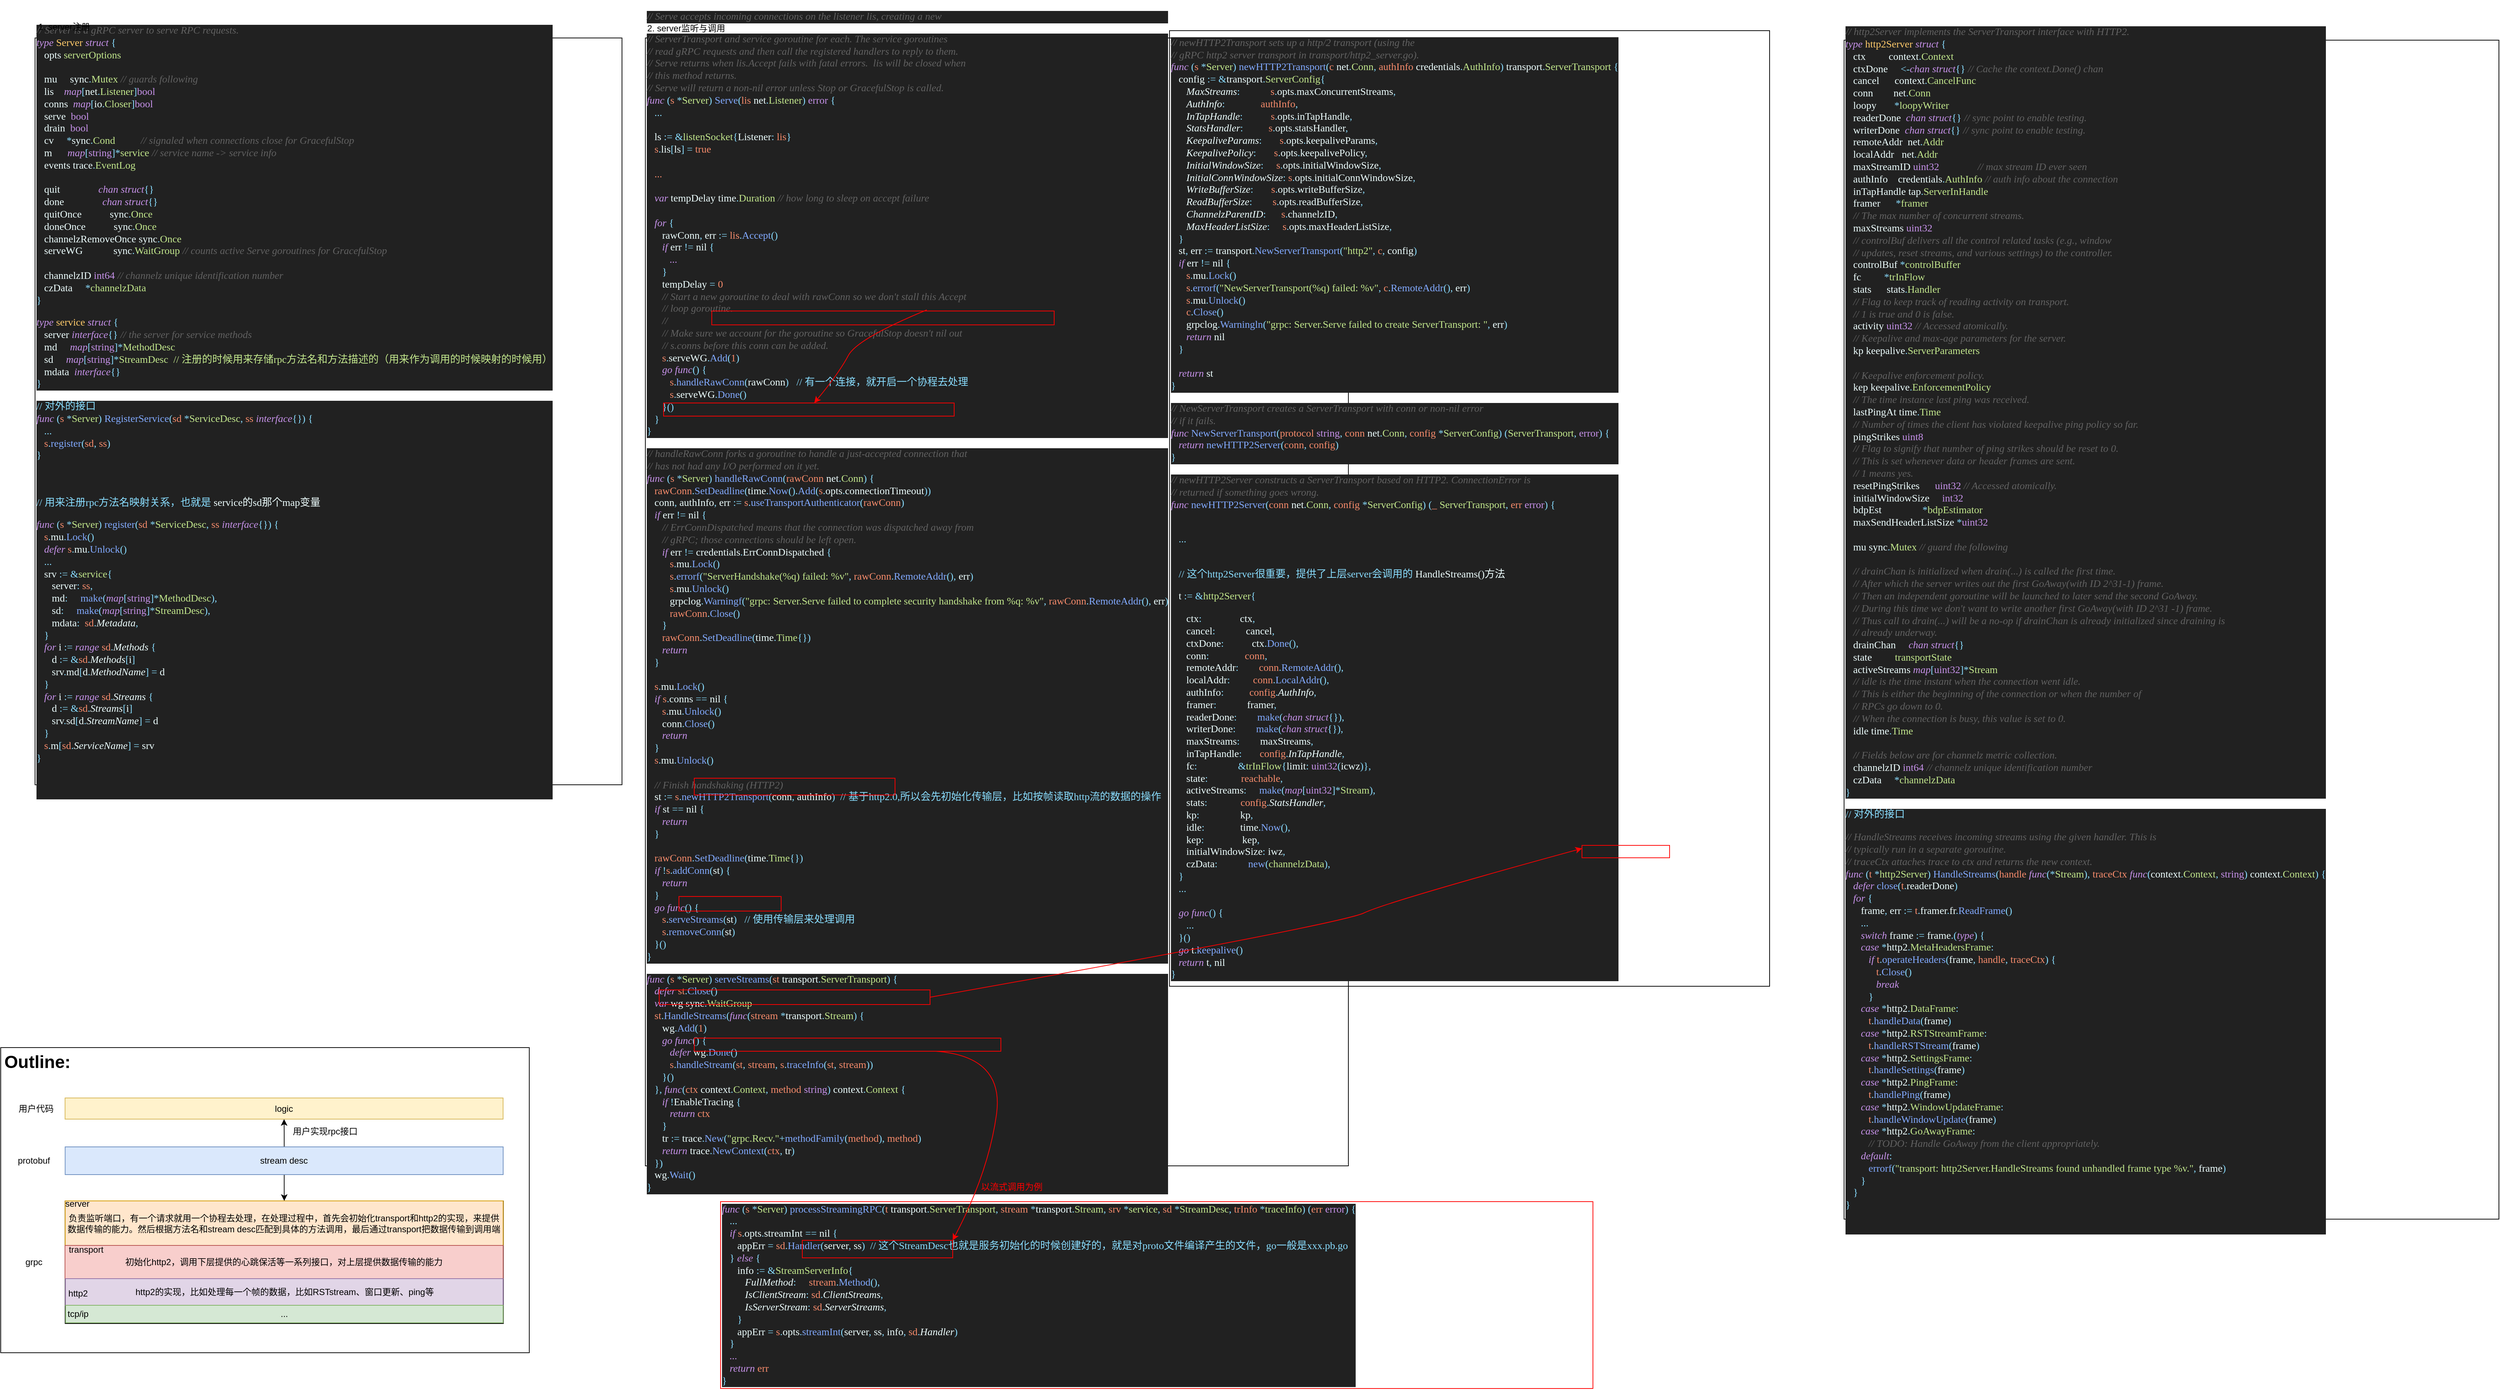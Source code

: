 <mxfile version="12.4.7" type="github">
  <diagram id="CjRZhSOTHtSILFZinIMv" name="第 1 页">
    <mxGraphModel dx="5547" dy="2047" grid="0" gridSize="10" guides="1" tooltips="1" connect="1" arrows="1" fold="1" page="0" pageScale="1" pageWidth="2920" pageHeight="2000" math="0" shadow="0">
      <root>
        <mxCell id="0"/>
        <mxCell id="1" parent="0"/>
        <mxCell id="EWBQogNj3lFvGu2faLvZ-30" value="&lt;h1&gt;Outline:&lt;/h1&gt;" style="text;html=1;spacing=5;spacingTop=-20;whiteSpace=wrap;overflow=hidden;rounded=0;strokeColor=#000000;" vertex="1" parent="1">
          <mxGeometry x="-2954" y="927" width="724" height="418" as="geometry"/>
        </mxCell>
        <mxCell id="EWBQogNj3lFvGu2faLvZ-1" value="&lt;pre style=&quot;background-color: #212121 ; color: #eeffff ; font-family: &amp;#34;consolas&amp;#34; ; font-size: 10.5pt&quot;&gt;&lt;pre style=&quot;font-family: &amp;#34;consolas&amp;#34; ; font-size: 10.5pt&quot;&gt;&lt;span style=&quot;color: #616161 ; font-style: italic&quot;&gt;// Server is a gRPC server to serve RPC requests.&lt;br&gt;&lt;/span&gt;&lt;span style=&quot;color: #c792ea ; font-style: italic&quot;&gt;type &lt;/span&gt;&lt;span style=&quot;color: #ffcb6b&quot;&gt;Server &lt;/span&gt;&lt;span style=&quot;color: #c792ea ; font-style: italic&quot;&gt;struct &lt;/span&gt;&lt;span style=&quot;color: #89ddff&quot;&gt;{&lt;br&gt;&lt;/span&gt;&lt;span style=&quot;color: #89ddff&quot;&gt;   &lt;/span&gt;opts &lt;span style=&quot;color: #c3e88d&quot;&gt;serverOptions&lt;br&gt;&lt;/span&gt;&lt;span style=&quot;color: #c3e88d&quot;&gt;&lt;br&gt;&lt;/span&gt;&lt;span style=&quot;color: #c3e88d&quot;&gt;   &lt;/span&gt;mu     sync&lt;span style=&quot;color: #89ddff&quot;&gt;.&lt;/span&gt;&lt;span style=&quot;color: #c3e88d&quot;&gt;Mutex &lt;/span&gt;&lt;span style=&quot;color: #616161 ; font-style: italic&quot;&gt;// guards following&lt;br&gt;&lt;/span&gt;&lt;span style=&quot;color: #616161 ; font-style: italic&quot;&gt;   &lt;/span&gt;lis    &lt;span style=&quot;color: #c792ea ; font-style: italic&quot;&gt;map&lt;/span&gt;&lt;span style=&quot;color: #89ddff&quot;&gt;[&lt;/span&gt;net&lt;span style=&quot;color: #89ddff&quot;&gt;.&lt;/span&gt;&lt;span style=&quot;color: #c3e88d&quot;&gt;Listener&lt;/span&gt;&lt;span style=&quot;color: #89ddff&quot;&gt;]&lt;/span&gt;&lt;span style=&quot;color: #c792ea&quot;&gt;bool&lt;br&gt;&lt;/span&gt;&lt;span style=&quot;color: #c792ea&quot;&gt;   &lt;/span&gt;conns  &lt;span style=&quot;color: #c792ea ; font-style: italic&quot;&gt;map&lt;/span&gt;&lt;span style=&quot;color: #89ddff&quot;&gt;[&lt;/span&gt;io&lt;span style=&quot;color: #89ddff&quot;&gt;.&lt;/span&gt;&lt;span style=&quot;color: #c3e88d&quot;&gt;Closer&lt;/span&gt;&lt;span style=&quot;color: #89ddff&quot;&gt;]&lt;/span&gt;&lt;span style=&quot;color: #c792ea&quot;&gt;bool&lt;br&gt;&lt;/span&gt;&lt;span style=&quot;color: #c792ea&quot;&gt;   &lt;/span&gt;serve  &lt;span style=&quot;color: #c792ea&quot;&gt;bool&lt;br&gt;&lt;/span&gt;&lt;span style=&quot;color: #c792ea&quot;&gt;   &lt;/span&gt;drain  &lt;span style=&quot;color: #c792ea&quot;&gt;bool&lt;br&gt;&lt;/span&gt;&lt;span style=&quot;color: #c792ea&quot;&gt;   &lt;/span&gt;cv     &lt;span style=&quot;color: #89ddff&quot;&gt;*&lt;/span&gt;sync&lt;span style=&quot;color: #89ddff&quot;&gt;.&lt;/span&gt;&lt;span style=&quot;color: #c3e88d&quot;&gt;Cond          &lt;/span&gt;&lt;span style=&quot;color: #616161 ; font-style: italic&quot;&gt;// signaled when connections close for GracefulStop&lt;br&gt;&lt;/span&gt;&lt;span style=&quot;color: #616161 ; font-style: italic&quot;&gt;   &lt;/span&gt;m      &lt;span style=&quot;color: #c792ea ; font-style: italic&quot;&gt;map&lt;/span&gt;&lt;span style=&quot;color: #89ddff&quot;&gt;[&lt;/span&gt;&lt;span style=&quot;color: #c792ea&quot;&gt;string&lt;/span&gt;&lt;span style=&quot;color: #89ddff&quot;&gt;]*&lt;/span&gt;&lt;span style=&quot;color: #c3e88d&quot;&gt;service &lt;/span&gt;&lt;span style=&quot;color: #616161 ; font-style: italic&quot;&gt;// service name -&amp;gt; service info&lt;br&gt;&lt;/span&gt;&lt;span style=&quot;color: #616161 ; font-style: italic&quot;&gt;   &lt;/span&gt;events trace&lt;span style=&quot;color: #89ddff&quot;&gt;.&lt;/span&gt;&lt;span style=&quot;color: #c3e88d&quot;&gt;EventLog&lt;br&gt;&lt;/span&gt;&lt;span style=&quot;color: #c3e88d&quot;&gt;&lt;br&gt;&lt;/span&gt;&lt;span style=&quot;color: #c3e88d&quot;&gt;   &lt;/span&gt;quit               &lt;span style=&quot;color: #c792ea ; font-style: italic&quot;&gt;chan struct&lt;/span&gt;&lt;span style=&quot;color: #89ddff&quot;&gt;{}&lt;br&gt;&lt;/span&gt;&lt;span style=&quot;color: #89ddff&quot;&gt;   &lt;/span&gt;done               &lt;span style=&quot;color: #c792ea ; font-style: italic&quot;&gt;chan struct&lt;/span&gt;&lt;span style=&quot;color: #89ddff&quot;&gt;{}&lt;br&gt;&lt;/span&gt;&lt;span style=&quot;color: #89ddff&quot;&gt;   &lt;/span&gt;quitOnce           sync&lt;span style=&quot;color: #89ddff&quot;&gt;.&lt;/span&gt;&lt;span style=&quot;color: #c3e88d&quot;&gt;Once&lt;br&gt;&lt;/span&gt;&lt;span style=&quot;color: #c3e88d&quot;&gt;   &lt;/span&gt;doneOnce           sync&lt;span style=&quot;color: #89ddff&quot;&gt;.&lt;/span&gt;&lt;span style=&quot;color: #c3e88d&quot;&gt;Once&lt;br&gt;&lt;/span&gt;&lt;span style=&quot;color: #c3e88d&quot;&gt;   &lt;/span&gt;channelzRemoveOnce sync&lt;span style=&quot;color: #89ddff&quot;&gt;.&lt;/span&gt;&lt;span style=&quot;color: #c3e88d&quot;&gt;Once&lt;br&gt;&lt;/span&gt;&lt;span style=&quot;color: #c3e88d&quot;&gt;   &lt;/span&gt;serveWG            sync&lt;span style=&quot;color: #89ddff&quot;&gt;.&lt;/span&gt;&lt;span style=&quot;color: #c3e88d&quot;&gt;WaitGroup &lt;/span&gt;&lt;span style=&quot;color: #616161 ; font-style: italic&quot;&gt;// counts active Serve goroutines for GracefulStop&lt;br&gt;&lt;/span&gt;&lt;span style=&quot;color: #616161 ; font-style: italic&quot;&gt;&lt;br&gt;&lt;/span&gt;&lt;span style=&quot;color: #616161 ; font-style: italic&quot;&gt;   &lt;/span&gt;channelzID &lt;span style=&quot;color: #c792ea&quot;&gt;int64 &lt;/span&gt;&lt;span style=&quot;color: #616161 ; font-style: italic&quot;&gt;// channelz unique identification number&lt;br&gt;&lt;/span&gt;&lt;span style=&quot;color: #616161 ; font-style: italic&quot;&gt;   &lt;/span&gt;czData     &lt;span style=&quot;color: #89ddff&quot;&gt;*&lt;/span&gt;&lt;span style=&quot;color: #c3e88d&quot;&gt;channelzData&lt;br&gt;&lt;/span&gt;&lt;span style=&quot;color: #89ddff&quot;&gt;}&lt;/span&gt;&lt;/pre&gt;&lt;pre style=&quot;font-family: &amp;#34;consolas&amp;#34; ; font-size: 10.5pt&quot;&gt;&lt;pre style=&quot;font-family: &amp;#34;consolas&amp;#34; ; font-size: 10.5pt&quot;&gt;&lt;span style=&quot;color: rgb(199 , 146 , 234) ; font-style: italic&quot;&gt;type &lt;/span&gt;&lt;span style=&quot;color: rgb(255 , 203 , 107)&quot;&gt;service &lt;/span&gt;&lt;span style=&quot;color: rgb(199 , 146 , 234) ; font-style: italic&quot;&gt;struct &lt;/span&gt;&lt;span style=&quot;color: rgb(137 , 221 , 255)&quot;&gt;{&lt;br&gt;&lt;/span&gt;&lt;span style=&quot;color: rgb(137 , 221 , 255)&quot;&gt;   &lt;/span&gt;server &lt;span style=&quot;color: rgb(199 , 146 , 234) ; font-style: italic&quot;&gt;interface&lt;/span&gt;&lt;span style=&quot;color: rgb(137 , 221 , 255)&quot;&gt;{} &lt;/span&gt;&lt;span style=&quot;color: rgb(97 , 97 , 97) ; font-style: italic&quot;&gt;// the server for service methods&lt;br&gt;&lt;/span&gt;&lt;span style=&quot;color: rgb(97 , 97 , 97) ; font-style: italic&quot;&gt;   &lt;/span&gt;md     &lt;span style=&quot;color: rgb(199 , 146 , 234) ; font-style: italic&quot;&gt;map&lt;/span&gt;&lt;span style=&quot;color: rgb(137 , 221 , 255)&quot;&gt;[&lt;/span&gt;&lt;span style=&quot;color: rgb(199 , 146 , 234)&quot;&gt;string&lt;/span&gt;&lt;span style=&quot;color: rgb(137 , 221 , 255)&quot;&gt;]*&lt;/span&gt;&lt;span style=&quot;color: rgb(195 , 232 , 141)&quot;&gt;MethodDesc&lt;br&gt;&lt;/span&gt;&lt;span style=&quot;color: rgb(195 , 232 , 141)&quot;&gt;   &lt;/span&gt;sd     &lt;span style=&quot;color: rgb(199 , 146 , 234) ; font-style: italic&quot;&gt;map&lt;/span&gt;&lt;span style=&quot;color: rgb(137 , 221 , 255)&quot;&gt;[&lt;/span&gt;&lt;span style=&quot;color: rgb(199 , 146 , 234)&quot;&gt;string&lt;/span&gt;&lt;span style=&quot;color: rgb(137 , 221 , 255)&quot;&gt;]*&lt;/span&gt;&lt;span style=&quot;color: rgb(195 , 232 , 141)&quot;&gt;StreamDesc  // 注册的时候用来存储rpc方法名和方法描述的（用来作为调用的时候映射的时候用）&lt;br&gt;&lt;/span&gt;&lt;span style=&quot;color: rgb(195 , 232 , 141)&quot;&gt;   &lt;/span&gt;mdata  &lt;span style=&quot;color: rgb(199 , 146 , 234) ; font-style: italic&quot;&gt;interface&lt;/span&gt;&lt;span style=&quot;color: rgb(137 , 221 , 255)&quot;&gt;{}&lt;br&gt;&lt;div&gt;&lt;span style=&quot;font-size: 10.5pt ; white-space: normal&quot;&gt;}&lt;/span&gt;&lt;/div&gt;&lt;/span&gt;&lt;/pre&gt;&lt;/pre&gt;&lt;/pre&gt;&lt;pre style=&quot;background-color: #212121 ; color: #eeffff ; font-family: &amp;#34;consolas&amp;#34; ; font-size: 10.5pt&quot;&gt;&lt;span style=&quot;color: #89ddff&quot;&gt;&lt;div&gt;&lt;span style=&quot;font-size: 10.5pt ; white-space: normal&quot;&gt;// 对外的接口&lt;/span&gt;&lt;br&gt;&lt;/div&gt;&lt;div&gt;&lt;span style=&quot;font-size: 10.5pt ; white-space: normal ; color: rgb(199 , 146 , 234) ; font-style: italic&quot;&gt;func &lt;/span&gt;&lt;span style=&quot;font-size: 10.5pt ; white-space: normal&quot;&gt;(&lt;/span&gt;&lt;span style=&quot;font-size: 10.5pt ; white-space: normal ; color: rgb(247 , 140 , 108)&quot;&gt;s &lt;/span&gt;&lt;span style=&quot;font-size: 10.5pt ; white-space: normal&quot;&gt;*&lt;/span&gt;&lt;span style=&quot;font-size: 10.5pt ; white-space: normal ; color: rgb(195 , 232 , 141)&quot;&gt;Server&lt;/span&gt;&lt;span style=&quot;font-size: 10.5pt ; white-space: normal&quot;&gt;) &lt;/span&gt;&lt;span style=&quot;font-size: 10.5pt ; white-space: normal ; color: rgb(130 , 170 , 255)&quot;&gt;RegisterService&lt;/span&gt;&lt;span style=&quot;font-size: 10.5pt ; white-space: normal&quot;&gt;(&lt;/span&gt;&lt;span style=&quot;font-size: 10.5pt ; white-space: normal ; color: rgb(247 , 140 , 108)&quot;&gt;sd &lt;/span&gt;&lt;span style=&quot;font-size: 10.5pt ; white-space: normal&quot;&gt;*&lt;/span&gt;&lt;span style=&quot;font-size: 10.5pt ; white-space: normal ; color: rgb(195 , 232 , 141)&quot;&gt;ServiceDesc&lt;/span&gt;&lt;span style=&quot;font-size: 10.5pt ; white-space: normal&quot;&gt;, &lt;/span&gt;&lt;span style=&quot;font-size: 10.5pt ; white-space: normal ; color: rgb(247 , 140 , 108)&quot;&gt;ss &lt;/span&gt;&lt;span style=&quot;font-size: 10.5pt ; white-space: normal ; color: rgb(199 , 146 , 234) ; font-style: italic&quot;&gt;interface&lt;/span&gt;&lt;span style=&quot;font-size: 10.5pt ; white-space: normal&quot;&gt;{}) {&lt;/span&gt;&lt;/div&gt;&lt;div&gt;&lt;span style=&quot;font-size: 10.5pt ; white-space: normal&quot;&gt;&amp;nbsp; &amp;nbsp;...&lt;/span&gt;&lt;/div&gt;&lt;div&gt;&lt;span style=&quot;font-size: 10.5pt ; white-space: normal ; color: rgb(247 , 140 , 108)&quot;&gt;&amp;nbsp; &amp;nbsp;s&lt;/span&gt;&lt;span style=&quot;font-size: 10.5pt ; white-space: normal&quot;&gt;.&lt;/span&gt;&lt;span style=&quot;font-size: 10.5pt ; white-space: normal ; color: rgb(130 , 170 , 255)&quot;&gt;register&lt;/span&gt;&lt;span style=&quot;font-size: 10.5pt ; white-space: normal&quot;&gt;(&lt;/span&gt;&lt;span style=&quot;font-size: 10.5pt ; white-space: normal ; color: rgb(247 , 140 , 108)&quot;&gt;sd&lt;/span&gt;&lt;span style=&quot;font-size: 10.5pt ; white-space: normal&quot;&gt;, &lt;/span&gt;&lt;span style=&quot;font-size: 10.5pt ; white-space: normal ; color: rgb(247 , 140 , 108)&quot;&gt;ss&lt;/span&gt;&lt;span style=&quot;font-size: 10.5pt ; white-space: normal&quot;&gt;)&lt;/span&gt;&lt;/div&gt;&lt;div&gt;&lt;span style=&quot;font-size: 10.5pt ; white-space: normal&quot;&gt;}&lt;/span&gt;&lt;/div&gt;&lt;div&gt;&lt;pre style=&quot;color: rgb(238 , 255 , 255) ; font-family: &amp;#34;consolas&amp;#34; ; font-size: 10.5pt&quot;&gt;&lt;span style=&quot;color: #89ddff&quot;&gt;&lt;br&gt;&lt;br&gt;// 用来注册rpc方法名映射关系，也就是 &lt;/span&gt;service的sd那个map变量&lt;span style=&quot;color: #89ddff&quot;&gt;&lt;br&gt;&lt;/span&gt;&lt;pre style=&quot;font-family: &amp;#34;consolas&amp;#34; ; font-size: 10.5pt&quot;&gt;&lt;span style=&quot;color: #c792ea ; font-style: italic&quot;&gt;func &lt;/span&gt;&lt;span style=&quot;color: #89ddff&quot;&gt;(&lt;/span&gt;&lt;span style=&quot;color: #f78c6c&quot;&gt;s &lt;/span&gt;&lt;span style=&quot;color: #89ddff&quot;&gt;*&lt;/span&gt;&lt;span style=&quot;color: #c3e88d&quot;&gt;Server&lt;/span&gt;&lt;span style=&quot;color: #89ddff&quot;&gt;) &lt;/span&gt;&lt;span style=&quot;color: #82aaff&quot;&gt;register&lt;/span&gt;&lt;span style=&quot;color: #89ddff&quot;&gt;(&lt;/span&gt;&lt;span style=&quot;color: #f78c6c&quot;&gt;sd &lt;/span&gt;&lt;span style=&quot;color: #89ddff&quot;&gt;*&lt;/span&gt;&lt;span style=&quot;color: #c3e88d&quot;&gt;ServiceDesc&lt;/span&gt;&lt;span style=&quot;color: #89ddff&quot;&gt;, &lt;/span&gt;&lt;span style=&quot;color: #f78c6c&quot;&gt;ss &lt;/span&gt;&lt;span style=&quot;color: #c792ea ; font-style: italic&quot;&gt;interface&lt;/span&gt;&lt;span style=&quot;color: #89ddff&quot;&gt;{}) {&lt;br&gt;&lt;/span&gt;&lt;span style=&quot;color: #89ddff&quot;&gt;   &lt;/span&gt;&lt;span style=&quot;color: #f78c6c&quot;&gt;s&lt;/span&gt;&lt;span style=&quot;color: #89ddff&quot;&gt;.&lt;/span&gt;mu&lt;span style=&quot;color: #89ddff&quot;&gt;.&lt;/span&gt;&lt;span style=&quot;color: #82aaff&quot;&gt;Lock&lt;/span&gt;&lt;span style=&quot;color: #89ddff&quot;&gt;()&lt;br&gt;&lt;/span&gt;&lt;span style=&quot;color: #89ddff&quot;&gt;   &lt;/span&gt;&lt;span style=&quot;color: #c792ea ; font-style: italic&quot;&gt;defer &lt;/span&gt;&lt;span style=&quot;color: #f78c6c&quot;&gt;s&lt;/span&gt;&lt;span style=&quot;color: #89ddff&quot;&gt;.&lt;/span&gt;mu&lt;span style=&quot;color: #89ddff&quot;&gt;.&lt;/span&gt;&lt;span style=&quot;color: #82aaff&quot;&gt;Unlock&lt;/span&gt;&lt;span style=&quot;color: #89ddff&quot;&gt;()&lt;br&gt;&lt;/span&gt;&lt;span style=&quot;color: #89ddff&quot;&gt;   ...&lt;br&gt;&lt;/span&gt;&lt;span style=&quot;color: #89ddff&quot;&gt;   &lt;/span&gt;srv &lt;span style=&quot;color: #89ddff&quot;&gt;:= &amp;amp;&lt;/span&gt;&lt;span style=&quot;color: #c3e88d&quot;&gt;service&lt;/span&gt;&lt;span style=&quot;color: #89ddff&quot;&gt;{&lt;br&gt;&lt;/span&gt;&lt;span style=&quot;color: #89ddff&quot;&gt;      &lt;/span&gt;server&lt;span style=&quot;color: #89ddff&quot;&gt;: &lt;/span&gt;&lt;span style=&quot;color: #f78c6c&quot;&gt;ss&lt;/span&gt;&lt;span style=&quot;color: #89ddff&quot;&gt;,&lt;br&gt;&lt;/span&gt;&lt;span style=&quot;color: #89ddff&quot;&gt;      &lt;/span&gt;md&lt;span style=&quot;color: #89ddff&quot;&gt;:     &lt;/span&gt;&lt;span style=&quot;color: #82aaff&quot;&gt;make&lt;/span&gt;&lt;span style=&quot;color: #89ddff&quot;&gt;(&lt;/span&gt;&lt;span style=&quot;color: #c792ea ; font-style: italic&quot;&gt;map&lt;/span&gt;&lt;span style=&quot;color: #89ddff&quot;&gt;[&lt;/span&gt;&lt;span style=&quot;color: #c792ea&quot;&gt;string&lt;/span&gt;&lt;span style=&quot;color: #89ddff&quot;&gt;]*&lt;/span&gt;&lt;span style=&quot;color: #c3e88d&quot;&gt;MethodDesc&lt;/span&gt;&lt;span style=&quot;color: #89ddff&quot;&gt;),&lt;br&gt;&lt;/span&gt;&lt;span style=&quot;color: #89ddff&quot;&gt;      &lt;/span&gt;sd&lt;span style=&quot;color: #89ddff&quot;&gt;:     &lt;/span&gt;&lt;span style=&quot;color: #82aaff&quot;&gt;make&lt;/span&gt;&lt;span style=&quot;color: #89ddff&quot;&gt;(&lt;/span&gt;&lt;span style=&quot;color: #c792ea ; font-style: italic&quot;&gt;map&lt;/span&gt;&lt;span style=&quot;color: #89ddff&quot;&gt;[&lt;/span&gt;&lt;span style=&quot;color: #c792ea&quot;&gt;string&lt;/span&gt;&lt;span style=&quot;color: #89ddff&quot;&gt;]*&lt;/span&gt;&lt;span style=&quot;color: #c3e88d&quot;&gt;StreamDesc&lt;/span&gt;&lt;span style=&quot;color: #89ddff&quot;&gt;),&lt;br&gt;&lt;/span&gt;&lt;span style=&quot;color: #89ddff&quot;&gt;      &lt;/span&gt;mdata&lt;span style=&quot;color: #89ddff&quot;&gt;:  &lt;/span&gt;&lt;span style=&quot;color: #f78c6c&quot;&gt;sd&lt;/span&gt;&lt;span style=&quot;color: #89ddff&quot;&gt;.&lt;/span&gt;&lt;span style=&quot;font-style: italic&quot;&gt;Metadata&lt;/span&gt;&lt;span style=&quot;color: #89ddff&quot;&gt;,&lt;br&gt;&lt;/span&gt;&lt;span style=&quot;color: #89ddff&quot;&gt;   }&lt;br&gt;&lt;/span&gt;&lt;span style=&quot;color: #89ddff&quot;&gt;   &lt;/span&gt;&lt;span style=&quot;color: #c792ea ; font-style: italic&quot;&gt;for &lt;/span&gt;i &lt;span style=&quot;color: #89ddff&quot;&gt;:= &lt;/span&gt;&lt;span style=&quot;color: #c792ea ; font-style: italic&quot;&gt;range &lt;/span&gt;&lt;span style=&quot;color: #f78c6c&quot;&gt;sd&lt;/span&gt;&lt;span style=&quot;color: #89ddff&quot;&gt;.&lt;/span&gt;&lt;span style=&quot;font-style: italic&quot;&gt;Methods &lt;/span&gt;&lt;span style=&quot;color: #89ddff&quot;&gt;{&lt;br&gt;&lt;/span&gt;&lt;span style=&quot;color: #89ddff&quot;&gt;      &lt;/span&gt;d &lt;span style=&quot;color: #89ddff&quot;&gt;:= &amp;amp;&lt;/span&gt;&lt;span style=&quot;color: #f78c6c&quot;&gt;sd&lt;/span&gt;&lt;span style=&quot;color: #89ddff&quot;&gt;.&lt;/span&gt;&lt;span style=&quot;font-style: italic&quot;&gt;Methods&lt;/span&gt;&lt;span style=&quot;color: #89ddff&quot;&gt;[&lt;/span&gt;i&lt;span style=&quot;color: #89ddff&quot;&gt;]&lt;br&gt;&lt;/span&gt;&lt;span style=&quot;color: #89ddff&quot;&gt;      &lt;/span&gt;srv&lt;span style=&quot;color: #89ddff&quot;&gt;.&lt;/span&gt;md&lt;span style=&quot;color: #89ddff&quot;&gt;[&lt;/span&gt;d&lt;span style=&quot;color: #89ddff&quot;&gt;.&lt;/span&gt;&lt;span style=&quot;font-style: italic&quot;&gt;MethodName&lt;/span&gt;&lt;span style=&quot;color: #89ddff&quot;&gt;] = &lt;/span&gt;d&lt;br&gt;   &lt;span style=&quot;color: #89ddff&quot;&gt;}&lt;br&gt;&lt;/span&gt;&lt;span style=&quot;color: #89ddff&quot;&gt;   &lt;/span&gt;&lt;span style=&quot;color: #c792ea ; font-style: italic&quot;&gt;for &lt;/span&gt;i &lt;span style=&quot;color: #89ddff&quot;&gt;:= &lt;/span&gt;&lt;span style=&quot;color: #c792ea ; font-style: italic&quot;&gt;range &lt;/span&gt;&lt;span style=&quot;color: #f78c6c&quot;&gt;sd&lt;/span&gt;&lt;span style=&quot;color: #89ddff&quot;&gt;.&lt;/span&gt;&lt;span style=&quot;font-style: italic&quot;&gt;Streams &lt;/span&gt;&lt;span style=&quot;color: #89ddff&quot;&gt;{&lt;br&gt;&lt;/span&gt;&lt;span style=&quot;color: #89ddff&quot;&gt;      &lt;/span&gt;d &lt;span style=&quot;color: #89ddff&quot;&gt;:= &amp;amp;&lt;/span&gt;&lt;span style=&quot;color: #f78c6c&quot;&gt;sd&lt;/span&gt;&lt;span style=&quot;color: #89ddff&quot;&gt;.&lt;/span&gt;&lt;span style=&quot;font-style: italic&quot;&gt;Streams&lt;/span&gt;&lt;span style=&quot;color: #89ddff&quot;&gt;[&lt;/span&gt;i&lt;span style=&quot;color: #89ddff&quot;&gt;]&lt;br&gt;&lt;/span&gt;&lt;span style=&quot;color: #89ddff&quot;&gt;      &lt;/span&gt;srv&lt;span style=&quot;color: #89ddff&quot;&gt;.&lt;/span&gt;sd&lt;span style=&quot;color: #89ddff&quot;&gt;[&lt;/span&gt;d&lt;span style=&quot;color: #89ddff&quot;&gt;.&lt;/span&gt;&lt;span style=&quot;font-style: italic&quot;&gt;StreamName&lt;/span&gt;&lt;span style=&quot;color: #89ddff&quot;&gt;] = &lt;/span&gt;d&lt;br&gt;   &lt;span style=&quot;color: #89ddff&quot;&gt;}&lt;br&gt;&lt;/span&gt;&lt;span style=&quot;color: #89ddff&quot;&gt;   &lt;/span&gt;&lt;span style=&quot;color: #f78c6c&quot;&gt;s&lt;/span&gt;&lt;span style=&quot;color: #89ddff&quot;&gt;.&lt;/span&gt;m&lt;span style=&quot;color: #89ddff&quot;&gt;[&lt;/span&gt;&lt;span style=&quot;color: #f78c6c&quot;&gt;sd&lt;/span&gt;&lt;span style=&quot;color: #89ddff&quot;&gt;.&lt;/span&gt;&lt;span style=&quot;font-style: italic&quot;&gt;ServiceName&lt;/span&gt;&lt;span style=&quot;color: #89ddff&quot;&gt;] = &lt;/span&gt;srv&lt;br&gt;&lt;span style=&quot;color: #89ddff&quot;&gt;}&lt;/span&gt;&lt;/pre&gt;&lt;/pre&gt;&lt;/div&gt;&lt;div&gt;&lt;br&gt;&lt;/div&gt;&lt;div&gt;&lt;br&gt;&lt;/div&gt;&lt;/span&gt;&lt;/pre&gt;" style="rounded=0;whiteSpace=wrap;html=1;align=left;" vertex="1" parent="1">
          <mxGeometry x="-2907" y="-456" width="804" height="1023" as="geometry"/>
        </mxCell>
        <mxCell id="EWBQogNj3lFvGu2faLvZ-2" value="1. server注册" style="text;html=1;strokeColor=none;fillColor=none;align=center;verticalAlign=middle;whiteSpace=wrap;rounded=0;" vertex="1" parent="1">
          <mxGeometry x="-2907" y="-476" width="80" height="10" as="geometry"/>
        </mxCell>
        <mxCell id="EWBQogNj3lFvGu2faLvZ-3" value="&lt;pre style=&quot;background-color: #212121 ; color: #eeffff ; font-family: &amp;#34;consolas&amp;#34; ; font-size: 10.5pt&quot;&gt;&lt;pre style=&quot;font-family: &amp;#34;consolas&amp;#34; ; font-size: 10.5pt&quot;&gt;&lt;span style=&quot;color: rgb(97 , 97 , 97) ; font-size: 10.5pt ; font-style: italic ; white-space: normal&quot;&gt;// Serve accepts incoming connections on the listener lis, creating a new&lt;/span&gt;&lt;br&gt;&lt;/pre&gt;&lt;/pre&gt;&lt;pre style=&quot;font-family: &amp;#34;consolas&amp;#34; ; font-size: 10.5pt&quot;&gt;&lt;div&gt;&lt;pre style=&quot;background-color: rgb(33 , 33 , 33) ; font-family: &amp;#34;consolas&amp;#34; ; font-size: 10.5pt&quot;&gt;&lt;span style=&quot;color: rgb(97 , 97 , 97) ; font-style: italic&quot;&gt;// ServerTransport and service goroutine for each. The service goroutines&lt;br&gt;&lt;/span&gt;&lt;span style=&quot;color: rgb(97 , 97 , 97) ; font-style: italic&quot;&gt;// read gRPC requests and then call the registered handlers to reply to them.&lt;br&gt;&lt;/span&gt;&lt;span style=&quot;color: rgb(97 , 97 , 97) ; font-style: italic&quot;&gt;// Serve returns when lis.Accept fails with fatal errors.  lis will be closed when&lt;br&gt;&lt;/span&gt;&lt;span style=&quot;color: rgb(97 , 97 , 97) ; font-style: italic&quot;&gt;// this method returns.&lt;br&gt;&lt;/span&gt;&lt;span style=&quot;color: rgb(97 , 97 , 97) ; font-style: italic&quot;&gt;// Serve will return a non-nil error unless Stop or GracefulStop is called.&lt;br&gt;&lt;/span&gt;&lt;span style=&quot;color: rgb(199 , 146 , 234) ; font-style: italic&quot;&gt;func &lt;/span&gt;&lt;span style=&quot;color: rgb(137 , 221 , 255)&quot;&gt;(&lt;/span&gt;&lt;span style=&quot;color: rgb(247 , 140 , 108)&quot;&gt;s &lt;/span&gt;&lt;span style=&quot;color: rgb(137 , 221 , 255)&quot;&gt;*&lt;/span&gt;&lt;span style=&quot;color: rgb(195 , 232 , 141)&quot;&gt;Server&lt;/span&gt;&lt;span style=&quot;color: rgb(137 , 221 , 255)&quot;&gt;) &lt;/span&gt;&lt;span style=&quot;color: rgb(130 , 170 , 255)&quot;&gt;Serve&lt;/span&gt;&lt;span style=&quot;color: rgb(137 , 221 , 255)&quot;&gt;(&lt;/span&gt;&lt;span style=&quot;color: rgb(247 , 140 , 108)&quot;&gt;lis &lt;/span&gt;&lt;font color=&quot;#eeffff&quot;&gt;net&lt;/font&gt;&lt;span style=&quot;color: rgb(137 , 221 , 255)&quot;&gt;.&lt;/span&gt;&lt;span style=&quot;color: rgb(195 , 232 , 141)&quot;&gt;Listener&lt;/span&gt;&lt;span style=&quot;color: rgb(137 , 221 , 255)&quot;&gt;) &lt;/span&gt;&lt;span style=&quot;color: rgb(199 , 146 , 234)&quot;&gt;error &lt;/span&gt;&lt;span style=&quot;color: rgb(137 , 221 , 255)&quot;&gt;{&lt;br&gt;&lt;/span&gt;&lt;span style=&quot;color: rgb(137 , 221 , 255)&quot;&gt;   ...&lt;br&gt;&lt;/span&gt;&lt;span style=&quot;color: rgb(137 , 221 , 255)&quot;&gt;&lt;br&gt;&lt;/span&gt;&lt;span style=&quot;color: rgb(137 , 221 , 255)&quot;&gt;   &lt;/span&gt;&lt;font color=&quot;#eeffff&quot;&gt;ls &lt;/font&gt;&lt;span style=&quot;color: rgb(137 , 221 , 255)&quot;&gt;:= &amp;amp;&lt;/span&gt;&lt;span style=&quot;color: rgb(195 , 232 , 141)&quot;&gt;listenSocket&lt;/span&gt;&lt;span style=&quot;color: rgb(137 , 221 , 255)&quot;&gt;{&lt;/span&gt;&lt;font color=&quot;#eeffff&quot;&gt;Listener&lt;/font&gt;&lt;span style=&quot;color: rgb(137 , 221 , 255)&quot;&gt;: &lt;/span&gt;&lt;span style=&quot;color: rgb(247 , 140 , 108)&quot;&gt;lis&lt;/span&gt;&lt;span style=&quot;color: rgb(137 , 221 , 255)&quot;&gt;}&lt;br&gt;&lt;/span&gt;&lt;span style=&quot;color: rgb(137 , 221 , 255)&quot;&gt;   &lt;/span&gt;&lt;span style=&quot;color: rgb(247 , 140 , 108)&quot;&gt;s&lt;/span&gt;&lt;span style=&quot;color: rgb(137 , 221 , 255)&quot;&gt;.&lt;/span&gt;&lt;font color=&quot;#eeffff&quot;&gt;lis&lt;/font&gt;&lt;span style=&quot;color: rgb(137 , 221 , 255)&quot;&gt;[&lt;/span&gt;&lt;font color=&quot;#eeffff&quot;&gt;ls&lt;/font&gt;&lt;span style=&quot;color: rgb(137 , 221 , 255)&quot;&gt;] = &lt;/span&gt;&lt;span style=&quot;color: rgb(247 , 140 , 108)&quot;&gt;true&lt;br&gt;&lt;/span&gt;&lt;span style=&quot;color: rgb(247 , 140 , 108)&quot;&gt;&lt;br&gt;&lt;/span&gt;&lt;font color=&quot;#f78c6c&quot;&gt;   ...&lt;/font&gt;&lt;font color=&quot;#89ddff&quot;&gt;&lt;br&gt;&lt;/font&gt;&lt;span style=&quot;color: rgb(137 , 221 , 255)&quot;&gt;&lt;br&gt;&lt;/span&gt;&lt;span style=&quot;color: rgb(137 , 221 , 255)&quot;&gt;   &lt;/span&gt;&lt;span style=&quot;color: rgb(199 , 146 , 234) ; font-style: italic&quot;&gt;var &lt;/span&gt;&lt;font color=&quot;#eeffff&quot;&gt;tempDelay time&lt;/font&gt;&lt;span style=&quot;color: rgb(137 , 221 , 255)&quot;&gt;.&lt;/span&gt;&lt;span style=&quot;color: rgb(195 , 232 , 141)&quot;&gt;Duration &lt;/span&gt;&lt;span style=&quot;color: rgb(97 , 97 , 97) ; font-style: italic&quot;&gt;// how long to sleep on accept failure&lt;br&gt;&lt;/span&gt;&lt;span style=&quot;color: rgb(97 , 97 , 97) ; font-style: italic&quot;&gt;&lt;br&gt;&lt;/span&gt;&lt;span style=&quot;color: rgb(97 , 97 , 97) ; font-style: italic&quot;&gt;   &lt;/span&gt;&lt;span style=&quot;color: rgb(199 , 146 , 234) ; font-style: italic&quot;&gt;for &lt;/span&gt;&lt;span style=&quot;color: rgb(137 , 221 , 255)&quot;&gt;{&lt;br&gt;&lt;/span&gt;&lt;span style=&quot;color: rgb(137 , 221 , 255)&quot;&gt;      &lt;/span&gt;&lt;font color=&quot;#eeffff&quot;&gt;rawConn&lt;/font&gt;&lt;span style=&quot;color: rgb(137 , 221 , 255)&quot;&gt;, &lt;/span&gt;&lt;font color=&quot;#eeffff&quot;&gt;err &lt;/font&gt;&lt;span style=&quot;color: rgb(137 , 221 , 255)&quot;&gt;:= &lt;/span&gt;&lt;span style=&quot;color: rgb(247 , 140 , 108)&quot;&gt;lis&lt;/span&gt;&lt;span style=&quot;color: rgb(137 , 221 , 255)&quot;&gt;.&lt;/span&gt;&lt;span style=&quot;color: rgb(130 , 170 , 255)&quot;&gt;Accept&lt;/span&gt;&lt;span style=&quot;color: rgb(137 , 221 , 255)&quot;&gt;()&lt;br&gt;&lt;/span&gt;&lt;span style=&quot;color: rgb(137 , 221 , 255)&quot;&gt;      &lt;/span&gt;&lt;span style=&quot;color: rgb(199 , 146 , 234) ; font-style: italic&quot;&gt;if &lt;/span&gt;&lt;font color=&quot;#eeffff&quot;&gt;err &lt;/font&gt;&lt;span style=&quot;color: rgb(137 , 221 , 255)&quot;&gt;!= &lt;/span&gt;&lt;font color=&quot;#eeffff&quot;&gt;nil &lt;/font&gt;&lt;span style=&quot;color: rgb(137 , 221 , 255)&quot;&gt;{&lt;br&gt;&lt;/span&gt;&lt;span style=&quot;color: rgb(137 , 221 , 255)&quot;&gt;         &lt;/span&gt;&lt;font color=&quot;#c792ea&quot;&gt;&lt;i&gt;...&lt;/i&gt;&lt;/font&gt;&lt;font color=&quot;#eeffff&quot;&gt;&lt;br&gt;      &lt;/font&gt;&lt;span style=&quot;color: rgb(137 , 221 , 255)&quot;&gt;}&lt;br&gt;&lt;/span&gt;&lt;span style=&quot;color: rgb(137 , 221 , 255)&quot;&gt;      &lt;/span&gt;&lt;font color=&quot;#eeffff&quot;&gt;tempDelay &lt;/font&gt;&lt;span style=&quot;color: rgb(137 , 221 , 255)&quot;&gt;= &lt;/span&gt;&lt;span style=&quot;color: rgb(247 , 140 , 108)&quot;&gt;0&lt;br&gt;&lt;/span&gt;&lt;span style=&quot;color: rgb(247 , 140 , 108)&quot;&gt;      &lt;/span&gt;&lt;span style=&quot;color: rgb(97 , 97 , 97) ; font-style: italic&quot;&gt;// Start a new goroutine to deal with rawConn so we don&#39;t stall this Accept&lt;br&gt;&lt;/span&gt;&lt;span style=&quot;color: rgb(97 , 97 , 97) ; font-style: italic&quot;&gt;      // loop goroutine.&lt;br&gt;&lt;/span&gt;&lt;span style=&quot;color: rgb(97 , 97 , 97) ; font-style: italic&quot;&gt;      //&lt;br&gt;&lt;/span&gt;&lt;span style=&quot;color: rgb(97 , 97 , 97) ; font-style: italic&quot;&gt;      // Make sure we account for the goroutine so GracefulStop doesn&#39;t nil out&lt;br&gt;&lt;/span&gt;&lt;span style=&quot;color: rgb(97 , 97 , 97) ; font-style: italic&quot;&gt;      // s.conns before this conn can be added.&lt;br&gt;&lt;/span&gt;&lt;span style=&quot;color: rgb(97 , 97 , 97) ; font-style: italic&quot;&gt;      &lt;/span&gt;&lt;span style=&quot;color: rgb(247 , 140 , 108)&quot;&gt;s&lt;/span&gt;&lt;span style=&quot;color: rgb(137 , 221 , 255)&quot;&gt;.&lt;/span&gt;&lt;font color=&quot;#eeffff&quot;&gt;serveWG&lt;/font&gt;&lt;span style=&quot;color: rgb(137 , 221 , 255)&quot;&gt;.&lt;/span&gt;&lt;span style=&quot;color: rgb(130 , 170 , 255)&quot;&gt;Add&lt;/span&gt;&lt;span style=&quot;color: rgb(137 , 221 , 255)&quot;&gt;(&lt;/span&gt;&lt;span style=&quot;color: rgb(247 , 140 , 108)&quot;&gt;1&lt;/span&gt;&lt;span style=&quot;color: rgb(137 , 221 , 255)&quot;&gt;)&lt;br&gt;&lt;/span&gt;&lt;span style=&quot;color: rgb(137 , 221 , 255)&quot;&gt;      &lt;/span&gt;&lt;span style=&quot;color: rgb(199 , 146 , 234) ; font-style: italic&quot;&gt;go func&lt;/span&gt;&lt;span style=&quot;color: rgb(137 , 221 , 255)&quot;&gt;() {&lt;br&gt;&lt;/span&gt;&lt;span style=&quot;color: rgb(137 , 221 , 255)&quot;&gt;         &lt;/span&gt;&lt;span style=&quot;color: rgb(247 , 140 , 108)&quot;&gt;s&lt;/span&gt;&lt;span style=&quot;color: rgb(137 , 221 , 255)&quot;&gt;.&lt;/span&gt;&lt;span style=&quot;color: rgb(130 , 170 , 255)&quot;&gt;handleRawConn&lt;/span&gt;&lt;span style=&quot;color: rgb(137 , 221 , 255)&quot;&gt;(&lt;/span&gt;&lt;font color=&quot;#eeffff&quot;&gt;rawConn&lt;/font&gt;&lt;span style=&quot;color: rgb(137 , 221 , 255)&quot;&gt;)   // 有一个连接，就开启一个协程去处理&lt;br&gt;&lt;/span&gt;&lt;span style=&quot;color: rgb(137 , 221 , 255)&quot;&gt;         &lt;/span&gt;&lt;span style=&quot;color: rgb(247 , 140 , 108)&quot;&gt;s&lt;/span&gt;&lt;span style=&quot;color: rgb(137 , 221 , 255)&quot;&gt;.&lt;/span&gt;&lt;font color=&quot;#eeffff&quot;&gt;serveWG&lt;/font&gt;&lt;span style=&quot;color: rgb(137 , 221 , 255)&quot;&gt;.&lt;/span&gt;&lt;span style=&quot;color: rgb(130 , 170 , 255)&quot;&gt;Done&lt;/span&gt;&lt;span style=&quot;color: rgb(137 , 221 , 255)&quot;&gt;()&lt;br&gt;&lt;/span&gt;&lt;span style=&quot;color: rgb(137 , 221 , 255)&quot;&gt;      }()&lt;br&gt;&lt;/span&gt;&lt;span style=&quot;color: rgb(137 , 221 , 255)&quot;&gt;   }&lt;br&gt;&lt;/span&gt;&lt;span style=&quot;color: rgb(137 , 221 , 255)&quot;&gt;}&lt;/span&gt;&lt;/pre&gt;&lt;pre style=&quot;font-family: &amp;#34;consolas&amp;#34; ; font-size: 10.5pt&quot;&gt;&lt;pre style=&quot;background-color: rgb(33 , 33 , 33) ; color: rgb(238 , 255 , 255) ; font-family: &amp;#34;consolas&amp;#34; ; font-size: 10.5pt&quot;&gt;&lt;span style=&quot;color: #616161 ; font-style: italic&quot;&gt;// handleRawConn forks a goroutine to handle a just-accepted connection that&lt;br&gt;&lt;/span&gt;&lt;span style=&quot;color: #616161 ; font-style: italic&quot;&gt;// has not had any I/O performed on it yet.&lt;br&gt;&lt;/span&gt;&lt;span style=&quot;color: #c792ea ; font-style: italic&quot;&gt;func &lt;/span&gt;&lt;span style=&quot;color: #89ddff&quot;&gt;(&lt;/span&gt;&lt;span style=&quot;color: #f78c6c&quot;&gt;s &lt;/span&gt;&lt;span style=&quot;color: #89ddff&quot;&gt;*&lt;/span&gt;&lt;span style=&quot;color: #c3e88d&quot;&gt;Server&lt;/span&gt;&lt;span style=&quot;color: #89ddff&quot;&gt;) &lt;/span&gt;&lt;span style=&quot;color: #82aaff&quot;&gt;handleRawConn&lt;/span&gt;&lt;span style=&quot;color: #89ddff&quot;&gt;(&lt;/span&gt;&lt;span style=&quot;color: #f78c6c&quot;&gt;rawConn &lt;/span&gt;net&lt;span style=&quot;color: #89ddff&quot;&gt;.&lt;/span&gt;&lt;span style=&quot;color: #c3e88d&quot;&gt;Conn&lt;/span&gt;&lt;span style=&quot;color: #89ddff&quot;&gt;) {&lt;br&gt;&lt;/span&gt;&lt;span style=&quot;color: #89ddff&quot;&gt;   &lt;/span&gt;&lt;span style=&quot;color: #f78c6c&quot;&gt;rawConn&lt;/span&gt;&lt;span style=&quot;color: #89ddff&quot;&gt;.&lt;/span&gt;&lt;span style=&quot;color: #82aaff&quot;&gt;SetDeadline&lt;/span&gt;&lt;span style=&quot;color: #89ddff&quot;&gt;(&lt;/span&gt;time&lt;span style=&quot;color: #89ddff&quot;&gt;.&lt;/span&gt;&lt;span style=&quot;color: #82aaff&quot;&gt;Now&lt;/span&gt;&lt;span style=&quot;color: #89ddff&quot;&gt;().&lt;/span&gt;&lt;span style=&quot;color: #82aaff&quot;&gt;Add&lt;/span&gt;&lt;span style=&quot;color: #89ddff&quot;&gt;(&lt;/span&gt;&lt;span style=&quot;color: #f78c6c&quot;&gt;s&lt;/span&gt;&lt;span style=&quot;color: #89ddff&quot;&gt;.&lt;/span&gt;opts&lt;span style=&quot;color: #89ddff&quot;&gt;.&lt;/span&gt;connectionTimeout&lt;span style=&quot;color: #89ddff&quot;&gt;))&lt;br&gt;&lt;/span&gt;&lt;span style=&quot;color: #89ddff&quot;&gt;   &lt;/span&gt;conn&lt;span style=&quot;color: #89ddff&quot;&gt;, &lt;/span&gt;authInfo&lt;span style=&quot;color: #89ddff&quot;&gt;, &lt;/span&gt;err &lt;span style=&quot;color: #89ddff&quot;&gt;:= &lt;/span&gt;&lt;span style=&quot;color: #f78c6c&quot;&gt;s&lt;/span&gt;&lt;span style=&quot;color: #89ddff&quot;&gt;.&lt;/span&gt;&lt;span style=&quot;color: #82aaff&quot;&gt;useTransportAuthenticator&lt;/span&gt;&lt;span style=&quot;color: #89ddff&quot;&gt;(&lt;/span&gt;&lt;span style=&quot;color: #f78c6c&quot;&gt;rawConn&lt;/span&gt;&lt;span style=&quot;color: #89ddff&quot;&gt;)&lt;br&gt;&lt;/span&gt;&lt;span style=&quot;color: #89ddff&quot;&gt;   &lt;/span&gt;&lt;span style=&quot;color: #c792ea ; font-style: italic&quot;&gt;if &lt;/span&gt;err &lt;span style=&quot;color: #89ddff&quot;&gt;!= &lt;/span&gt;nil &lt;span style=&quot;color: #89ddff&quot;&gt;{&lt;br&gt;&lt;/span&gt;&lt;span style=&quot;color: #89ddff&quot;&gt;      &lt;/span&gt;&lt;span style=&quot;color: #616161 ; font-style: italic&quot;&gt;// ErrConnDispatched means that the connection was dispatched away from&lt;br&gt;&lt;/span&gt;&lt;span style=&quot;color: #616161 ; font-style: italic&quot;&gt;      // gRPC; those connections should be left open.&lt;br&gt;&lt;/span&gt;&lt;span style=&quot;color: #616161 ; font-style: italic&quot;&gt;      &lt;/span&gt;&lt;span style=&quot;color: #c792ea ; font-style: italic&quot;&gt;if &lt;/span&gt;err &lt;span style=&quot;color: #89ddff&quot;&gt;!= &lt;/span&gt;credentials&lt;span style=&quot;color: #89ddff&quot;&gt;.&lt;/span&gt;ErrConnDispatched &lt;span style=&quot;color: #89ddff&quot;&gt;{&lt;br&gt;&lt;/span&gt;&lt;span style=&quot;color: #89ddff&quot;&gt;         &lt;/span&gt;&lt;span style=&quot;color: #f78c6c&quot;&gt;s&lt;/span&gt;&lt;span style=&quot;color: #89ddff&quot;&gt;.&lt;/span&gt;mu&lt;span style=&quot;color: #89ddff&quot;&gt;.&lt;/span&gt;&lt;span style=&quot;color: #82aaff&quot;&gt;Lock&lt;/span&gt;&lt;span style=&quot;color: #89ddff&quot;&gt;()&lt;br&gt;&lt;/span&gt;&lt;span style=&quot;color: #89ddff&quot;&gt;         &lt;/span&gt;&lt;span style=&quot;color: #f78c6c&quot;&gt;s&lt;/span&gt;&lt;span style=&quot;color: #89ddff&quot;&gt;.&lt;/span&gt;&lt;span style=&quot;color: #82aaff&quot;&gt;errorf&lt;/span&gt;&lt;span style=&quot;color: #89ddff&quot;&gt;(&lt;/span&gt;&lt;span style=&quot;color: #c3e88d&quot;&gt;&quot;ServerHandshake(%q) failed: %v&quot;&lt;/span&gt;&lt;span style=&quot;color: #89ddff&quot;&gt;, &lt;/span&gt;&lt;span style=&quot;color: #f78c6c&quot;&gt;rawConn&lt;/span&gt;&lt;span style=&quot;color: #89ddff&quot;&gt;.&lt;/span&gt;&lt;span style=&quot;color: #82aaff&quot;&gt;RemoteAddr&lt;/span&gt;&lt;span style=&quot;color: #89ddff&quot;&gt;(), &lt;/span&gt;err&lt;span style=&quot;color: #89ddff&quot;&gt;)&lt;br&gt;&lt;/span&gt;&lt;span style=&quot;color: #89ddff&quot;&gt;         &lt;/span&gt;&lt;span style=&quot;color: #f78c6c&quot;&gt;s&lt;/span&gt;&lt;span style=&quot;color: #89ddff&quot;&gt;.&lt;/span&gt;mu&lt;span style=&quot;color: #89ddff&quot;&gt;.&lt;/span&gt;&lt;span style=&quot;color: #82aaff&quot;&gt;Unlock&lt;/span&gt;&lt;span style=&quot;color: #89ddff&quot;&gt;()&lt;br&gt;&lt;/span&gt;&lt;span style=&quot;color: #89ddff&quot;&gt;         &lt;/span&gt;grpclog&lt;span style=&quot;color: #89ddff&quot;&gt;.&lt;/span&gt;&lt;span style=&quot;color: #82aaff&quot;&gt;Warningf&lt;/span&gt;&lt;span style=&quot;color: #89ddff&quot;&gt;(&lt;/span&gt;&lt;span style=&quot;color: #c3e88d&quot;&gt;&quot;grpc: Server.Serve failed to complete security handshake from %q: %v&quot;&lt;/span&gt;&lt;span style=&quot;color: #89ddff&quot;&gt;, &lt;/span&gt;&lt;span style=&quot;color: #f78c6c&quot;&gt;rawConn&lt;/span&gt;&lt;span style=&quot;color: #89ddff&quot;&gt;.&lt;/span&gt;&lt;span style=&quot;color: #82aaff&quot;&gt;RemoteAddr&lt;/span&gt;&lt;span style=&quot;color: #89ddff&quot;&gt;(), &lt;/span&gt;err&lt;span style=&quot;color: #89ddff&quot;&gt;)&lt;br&gt;&lt;/span&gt;&lt;span style=&quot;color: #89ddff&quot;&gt;         &lt;/span&gt;&lt;span style=&quot;color: #f78c6c&quot;&gt;rawConn&lt;/span&gt;&lt;span style=&quot;color: #89ddff&quot;&gt;.&lt;/span&gt;&lt;span style=&quot;color: #82aaff&quot;&gt;Close&lt;/span&gt;&lt;span style=&quot;color: #89ddff&quot;&gt;()&lt;br&gt;&lt;/span&gt;&lt;span style=&quot;color: #89ddff&quot;&gt;      }&lt;br&gt;&lt;/span&gt;&lt;span style=&quot;color: #89ddff&quot;&gt;      &lt;/span&gt;&lt;span style=&quot;color: #f78c6c&quot;&gt;rawConn&lt;/span&gt;&lt;span style=&quot;color: #89ddff&quot;&gt;.&lt;/span&gt;&lt;span style=&quot;color: #82aaff&quot;&gt;SetDeadline&lt;/span&gt;&lt;span style=&quot;color: #89ddff&quot;&gt;(&lt;/span&gt;time&lt;span style=&quot;color: #89ddff&quot;&gt;.&lt;/span&gt;&lt;span style=&quot;color: #c3e88d&quot;&gt;Time&lt;/span&gt;&lt;span style=&quot;color: #89ddff&quot;&gt;{})&lt;br&gt;&lt;/span&gt;&lt;span style=&quot;color: #89ddff&quot;&gt;      &lt;/span&gt;&lt;span style=&quot;color: #c792ea ; font-style: italic&quot;&gt;return&lt;br&gt;&lt;/span&gt;&lt;span style=&quot;color: #c792ea ; font-style: italic&quot;&gt;   &lt;/span&gt;&lt;span style=&quot;color: #89ddff&quot;&gt;}&lt;br&gt;&lt;/span&gt;&lt;span style=&quot;color: #89ddff&quot;&gt;&lt;br&gt;&lt;/span&gt;&lt;span style=&quot;color: #89ddff&quot;&gt;   &lt;/span&gt;&lt;span style=&quot;color: #f78c6c&quot;&gt;s&lt;/span&gt;&lt;span style=&quot;color: #89ddff&quot;&gt;.&lt;/span&gt;mu&lt;span style=&quot;color: #89ddff&quot;&gt;.&lt;/span&gt;&lt;span style=&quot;color: #82aaff&quot;&gt;Lock&lt;/span&gt;&lt;span style=&quot;color: #89ddff&quot;&gt;()&lt;br&gt;&lt;/span&gt;&lt;span style=&quot;color: #89ddff&quot;&gt;   &lt;/span&gt;&lt;span style=&quot;color: #c792ea ; font-style: italic&quot;&gt;if &lt;/span&gt;&lt;span style=&quot;color: #f78c6c&quot;&gt;s&lt;/span&gt;&lt;span style=&quot;color: #89ddff&quot;&gt;.&lt;/span&gt;conns &lt;span style=&quot;color: #89ddff&quot;&gt;== &lt;/span&gt;nil &lt;span style=&quot;color: #89ddff&quot;&gt;{&lt;br&gt;&lt;/span&gt;&lt;span style=&quot;color: #89ddff&quot;&gt;      &lt;/span&gt;&lt;span style=&quot;color: #f78c6c&quot;&gt;s&lt;/span&gt;&lt;span style=&quot;color: #89ddff&quot;&gt;.&lt;/span&gt;mu&lt;span style=&quot;color: #89ddff&quot;&gt;.&lt;/span&gt;&lt;span style=&quot;color: #82aaff&quot;&gt;Unlock&lt;/span&gt;&lt;span style=&quot;color: #89ddff&quot;&gt;()&lt;br&gt;&lt;/span&gt;&lt;span style=&quot;color: #89ddff&quot;&gt;      &lt;/span&gt;conn&lt;span style=&quot;color: #89ddff&quot;&gt;.&lt;/span&gt;&lt;span style=&quot;color: #82aaff&quot;&gt;Close&lt;/span&gt;&lt;span style=&quot;color: #89ddff&quot;&gt;()&lt;br&gt;&lt;/span&gt;&lt;span style=&quot;color: #89ddff&quot;&gt;      &lt;/span&gt;&lt;span style=&quot;color: #c792ea ; font-style: italic&quot;&gt;return&lt;br&gt;&lt;/span&gt;&lt;span style=&quot;color: #c792ea ; font-style: italic&quot;&gt;   &lt;/span&gt;&lt;span style=&quot;color: #89ddff&quot;&gt;}&lt;br&gt;&lt;/span&gt;&lt;span style=&quot;color: #89ddff&quot;&gt;   &lt;/span&gt;&lt;span style=&quot;color: #f78c6c&quot;&gt;s&lt;/span&gt;&lt;span style=&quot;color: #89ddff&quot;&gt;.&lt;/span&gt;mu&lt;span style=&quot;color: #89ddff&quot;&gt;.&lt;/span&gt;&lt;span style=&quot;color: #82aaff&quot;&gt;Unlock&lt;/span&gt;&lt;span style=&quot;color: #89ddff&quot;&gt;()&lt;br&gt;&lt;/span&gt;&lt;span style=&quot;color: #89ddff&quot;&gt;&lt;br&gt;&lt;/span&gt;&lt;span style=&quot;color: #89ddff&quot;&gt;   &lt;/span&gt;&lt;span style=&quot;color: #616161 ; font-style: italic&quot;&gt;// Finish handshaking (HTTP2)&lt;br&gt;&lt;/span&gt;&lt;span style=&quot;color: #616161 ; font-style: italic&quot;&gt;   &lt;/span&gt;st &lt;span style=&quot;color: #89ddff&quot;&gt;:= &lt;/span&gt;&lt;span style=&quot;color: #f78c6c&quot;&gt;s&lt;/span&gt;&lt;span style=&quot;color: #89ddff&quot;&gt;.&lt;/span&gt;&lt;span style=&quot;color: #82aaff&quot;&gt;newHTTP2Transport&lt;/span&gt;&lt;span style=&quot;color: #89ddff&quot;&gt;(&lt;/span&gt;conn&lt;span style=&quot;color: #89ddff&quot;&gt;, &lt;/span&gt;authInfo&lt;span style=&quot;color: #89ddff&quot;&gt;)  // 基于http2.0,所以会先初始化传输层，比如按帧读取http流的数据的操作&lt;br&gt;&lt;/span&gt;&lt;span style=&quot;color: #89ddff&quot;&gt;   &lt;/span&gt;&lt;span style=&quot;color: #c792ea ; font-style: italic&quot;&gt;if &lt;/span&gt;st &lt;span style=&quot;color: #89ddff&quot;&gt;== &lt;/span&gt;nil &lt;span style=&quot;color: #89ddff&quot;&gt;{&lt;br&gt;&lt;/span&gt;&lt;span style=&quot;color: #89ddff&quot;&gt;      &lt;/span&gt;&lt;span style=&quot;color: #c792ea ; font-style: italic&quot;&gt;return&lt;br&gt;&lt;/span&gt;&lt;span style=&quot;color: #c792ea ; font-style: italic&quot;&gt;   &lt;/span&gt;&lt;span style=&quot;color: #89ddff&quot;&gt;}&lt;br&gt;&lt;/span&gt;&lt;span style=&quot;color: #89ddff&quot;&gt;&lt;br&gt;&lt;/span&gt;&lt;span style=&quot;color: #89ddff&quot;&gt;   &lt;/span&gt;&lt;span style=&quot;color: #f78c6c&quot;&gt;rawConn&lt;/span&gt;&lt;span style=&quot;color: #89ddff&quot;&gt;.&lt;/span&gt;&lt;span style=&quot;color: #82aaff&quot;&gt;SetDeadline&lt;/span&gt;&lt;span style=&quot;color: #89ddff&quot;&gt;(&lt;/span&gt;time&lt;span style=&quot;color: #89ddff&quot;&gt;.&lt;/span&gt;&lt;span style=&quot;color: #c3e88d&quot;&gt;Time&lt;/span&gt;&lt;span style=&quot;color: #89ddff&quot;&gt;{})&lt;br&gt;&lt;/span&gt;&lt;span style=&quot;color: #89ddff&quot;&gt;   &lt;/span&gt;&lt;span style=&quot;color: #c792ea ; font-style: italic&quot;&gt;if &lt;/span&gt;&lt;span style=&quot;color: #89ddff&quot;&gt;!&lt;/span&gt;&lt;span style=&quot;color: #f78c6c&quot;&gt;s&lt;/span&gt;&lt;span style=&quot;color: #89ddff&quot;&gt;.&lt;/span&gt;&lt;span style=&quot;color: #82aaff&quot;&gt;addConn&lt;/span&gt;&lt;span style=&quot;color: #89ddff&quot;&gt;(&lt;/span&gt;st&lt;span style=&quot;color: #89ddff&quot;&gt;) {&lt;br&gt;&lt;/span&gt;&lt;span style=&quot;color: #89ddff&quot;&gt;      &lt;/span&gt;&lt;span style=&quot;color: #c792ea ; font-style: italic&quot;&gt;return&lt;br&gt;&lt;/span&gt;&lt;span style=&quot;color: #c792ea ; font-style: italic&quot;&gt;   &lt;/span&gt;&lt;span style=&quot;color: #89ddff&quot;&gt;}&lt;br&gt;&lt;/span&gt;&lt;span style=&quot;color: #89ddff&quot;&gt;   &lt;/span&gt;&lt;span style=&quot;color: #c792ea ; font-style: italic&quot;&gt;go func&lt;/span&gt;&lt;span style=&quot;color: #89ddff&quot;&gt;() {&lt;br&gt;&lt;/span&gt;&lt;span style=&quot;color: #89ddff&quot;&gt;      &lt;/span&gt;&lt;span style=&quot;color: #f78c6c&quot;&gt;s&lt;/span&gt;&lt;span style=&quot;color: #89ddff&quot;&gt;.&lt;/span&gt;&lt;span style=&quot;color: #82aaff&quot;&gt;serveStreams&lt;/span&gt;&lt;span style=&quot;color: #89ddff&quot;&gt;(&lt;/span&gt;st&lt;span style=&quot;color: #89ddff&quot;&gt;)   // 使用传输层来处理调用&lt;br&gt;&lt;/span&gt;&lt;span style=&quot;color: #89ddff&quot;&gt;      &lt;/span&gt;&lt;span style=&quot;color: #f78c6c&quot;&gt;s&lt;/span&gt;&lt;span style=&quot;color: #89ddff&quot;&gt;.&lt;/span&gt;&lt;span style=&quot;color: #82aaff&quot;&gt;removeConn&lt;/span&gt;&lt;span style=&quot;color: #89ddff&quot;&gt;(&lt;/span&gt;st&lt;span style=&quot;color: #89ddff&quot;&gt;)&lt;br&gt;&lt;/span&gt;&lt;span style=&quot;color: #89ddff&quot;&gt;   }()&lt;br&gt;&lt;/span&gt;&lt;span style=&quot;color: #89ddff&quot;&gt;}&lt;/span&gt;&lt;/pre&gt;&lt;pre style=&quot;background-color: rgb(33 , 33 , 33) ; color: rgb(238 , 255 , 255) ; font-family: &amp;#34;consolas&amp;#34; ; font-size: 10.5pt&quot;&gt;&lt;pre style=&quot;font-family: &amp;#34;consolas&amp;#34; ; font-size: 10.5pt&quot;&gt;&lt;span style=&quot;color: #c792ea ; font-style: italic&quot;&gt;func &lt;/span&gt;&lt;span style=&quot;color: #89ddff&quot;&gt;(&lt;/span&gt;&lt;span style=&quot;color: #f78c6c&quot;&gt;s &lt;/span&gt;&lt;span style=&quot;color: #89ddff&quot;&gt;*&lt;/span&gt;&lt;span style=&quot;color: #c3e88d&quot;&gt;Server&lt;/span&gt;&lt;span style=&quot;color: #89ddff&quot;&gt;) &lt;/span&gt;&lt;span style=&quot;color: #82aaff&quot;&gt;serveStreams&lt;/span&gt;&lt;span style=&quot;color: #89ddff&quot;&gt;(&lt;/span&gt;&lt;span style=&quot;color: #f78c6c&quot;&gt;st &lt;/span&gt;transport&lt;span style=&quot;color: #89ddff&quot;&gt;.&lt;/span&gt;&lt;span style=&quot;color: #c3e88d&quot;&gt;ServerTransport&lt;/span&gt;&lt;span style=&quot;color: #89ddff&quot;&gt;) {&lt;br&gt;&lt;/span&gt;&lt;span style=&quot;color: #89ddff&quot;&gt;   &lt;/span&gt;&lt;span style=&quot;color: #c792ea ; font-style: italic&quot;&gt;defer &lt;/span&gt;&lt;span style=&quot;color: #f78c6c&quot;&gt;st&lt;/span&gt;&lt;span style=&quot;color: #89ddff&quot;&gt;.&lt;/span&gt;&lt;span style=&quot;color: #82aaff&quot;&gt;Close&lt;/span&gt;&lt;span style=&quot;color: #89ddff&quot;&gt;()&lt;br&gt;&lt;/span&gt;&lt;span style=&quot;color: #89ddff&quot;&gt;   &lt;/span&gt;&lt;span style=&quot;color: #c792ea ; font-style: italic&quot;&gt;var &lt;/span&gt;wg sync&lt;span style=&quot;color: #89ddff&quot;&gt;.&lt;/span&gt;&lt;span style=&quot;color: #c3e88d&quot;&gt;WaitGroup&lt;br&gt;&lt;/span&gt;&lt;span style=&quot;color: #c3e88d&quot;&gt;   &lt;/span&gt;&lt;span style=&quot;color: #f78c6c&quot;&gt;st&lt;/span&gt;&lt;span style=&quot;color: #89ddff&quot;&gt;.&lt;/span&gt;&lt;span style=&quot;color: #82aaff&quot;&gt;HandleStreams&lt;/span&gt;&lt;span style=&quot;color: #89ddff&quot;&gt;(&lt;/span&gt;&lt;span style=&quot;color: #c792ea ; font-style: italic&quot;&gt;func&lt;/span&gt;&lt;span style=&quot;color: #89ddff&quot;&gt;(&lt;/span&gt;&lt;span style=&quot;color: #f78c6c&quot;&gt;stream &lt;/span&gt;&lt;span style=&quot;color: #89ddff&quot;&gt;*&lt;/span&gt;transport&lt;span style=&quot;color: #89ddff&quot;&gt;.&lt;/span&gt;&lt;span style=&quot;color: #c3e88d&quot;&gt;Stream&lt;/span&gt;&lt;span style=&quot;color: #89ddff&quot;&gt;) {&lt;br&gt;&lt;/span&gt;&lt;span style=&quot;color: #89ddff&quot;&gt;      &lt;/span&gt;wg&lt;span style=&quot;color: #89ddff&quot;&gt;.&lt;/span&gt;&lt;span style=&quot;color: #82aaff&quot;&gt;Add&lt;/span&gt;&lt;span style=&quot;color: #89ddff&quot;&gt;(&lt;/span&gt;&lt;span style=&quot;color: #f78c6c&quot;&gt;1&lt;/span&gt;&lt;span style=&quot;color: #89ddff&quot;&gt;)&lt;br&gt;&lt;/span&gt;&lt;span style=&quot;color: #89ddff&quot;&gt;      &lt;/span&gt;&lt;span style=&quot;color: #c792ea ; font-style: italic&quot;&gt;go func&lt;/span&gt;&lt;span style=&quot;color: #89ddff&quot;&gt;() {&lt;br&gt;&lt;/span&gt;&lt;span style=&quot;color: #89ddff&quot;&gt;         &lt;/span&gt;&lt;span style=&quot;color: #c792ea ; font-style: italic&quot;&gt;defer &lt;/span&gt;wg&lt;span style=&quot;color: #89ddff&quot;&gt;.&lt;/span&gt;&lt;span style=&quot;color: #82aaff&quot;&gt;Done&lt;/span&gt;&lt;span style=&quot;color: #89ddff&quot;&gt;()&lt;br&gt;&lt;/span&gt;&lt;span style=&quot;color: #89ddff&quot;&gt;         &lt;/span&gt;&lt;span style=&quot;color: #f78c6c&quot;&gt;s&lt;/span&gt;&lt;span style=&quot;color: #89ddff&quot;&gt;.&lt;/span&gt;&lt;span style=&quot;color: #82aaff&quot;&gt;handleStream&lt;/span&gt;&lt;span style=&quot;color: #89ddff&quot;&gt;(&lt;/span&gt;&lt;span style=&quot;color: #f78c6c&quot;&gt;st&lt;/span&gt;&lt;span style=&quot;color: #89ddff&quot;&gt;, &lt;/span&gt;&lt;span style=&quot;color: #f78c6c&quot;&gt;stream&lt;/span&gt;&lt;span style=&quot;color: #89ddff&quot;&gt;, &lt;/span&gt;&lt;span style=&quot;color: #f78c6c&quot;&gt;s&lt;/span&gt;&lt;span style=&quot;color: #89ddff&quot;&gt;.&lt;/span&gt;&lt;span style=&quot;color: #82aaff&quot;&gt;traceInfo&lt;/span&gt;&lt;span style=&quot;color: #89ddff&quot;&gt;(&lt;/span&gt;&lt;span style=&quot;color: #f78c6c&quot;&gt;st&lt;/span&gt;&lt;span style=&quot;color: #89ddff&quot;&gt;, &lt;/span&gt;&lt;span style=&quot;color: #f78c6c&quot;&gt;stream&lt;/span&gt;&lt;span style=&quot;color: #89ddff&quot;&gt;))&lt;br&gt;&lt;/span&gt;&lt;span style=&quot;color: #89ddff&quot;&gt;      }()&lt;br&gt;&lt;/span&gt;&lt;span style=&quot;color: #89ddff&quot;&gt;   }, &lt;/span&gt;&lt;span style=&quot;color: #c792ea ; font-style: italic&quot;&gt;func&lt;/span&gt;&lt;span style=&quot;color: #89ddff&quot;&gt;(&lt;/span&gt;&lt;span style=&quot;color: #f78c6c&quot;&gt;ctx &lt;/span&gt;context&lt;span style=&quot;color: #89ddff&quot;&gt;.&lt;/span&gt;&lt;span style=&quot;color: #c3e88d&quot;&gt;Context&lt;/span&gt;&lt;span style=&quot;color: #89ddff&quot;&gt;, &lt;/span&gt;&lt;span style=&quot;color: #f78c6c&quot;&gt;method &lt;/span&gt;&lt;span style=&quot;color: #c792ea&quot;&gt;string&lt;/span&gt;&lt;span style=&quot;color: #89ddff&quot;&gt;) &lt;/span&gt;context&lt;span style=&quot;color: #89ddff&quot;&gt;.&lt;/span&gt;&lt;span style=&quot;color: #c3e88d&quot;&gt;Context &lt;/span&gt;&lt;span style=&quot;color: #89ddff&quot;&gt;{&lt;br&gt;&lt;/span&gt;&lt;span style=&quot;color: #89ddff&quot;&gt;      &lt;/span&gt;&lt;span style=&quot;color: #c792ea ; font-style: italic&quot;&gt;if &lt;/span&gt;&lt;span style=&quot;color: #89ddff&quot;&gt;!&lt;/span&gt;EnableTracing &lt;span style=&quot;color: #89ddff&quot;&gt;{&lt;br&gt;&lt;/span&gt;&lt;span style=&quot;color: #89ddff&quot;&gt;         &lt;/span&gt;&lt;span style=&quot;color: #c792ea ; font-style: italic&quot;&gt;return &lt;/span&gt;&lt;span style=&quot;color: #f78c6c&quot;&gt;ctx&lt;br&gt;&lt;/span&gt;&lt;span style=&quot;color: #f78c6c&quot;&gt;      &lt;/span&gt;&lt;span style=&quot;color: #89ddff&quot;&gt;}&lt;br&gt;&lt;/span&gt;&lt;span style=&quot;color: #89ddff&quot;&gt;      &lt;/span&gt;tr &lt;span style=&quot;color: #89ddff&quot;&gt;:= &lt;/span&gt;trace&lt;span style=&quot;color: #89ddff&quot;&gt;.&lt;/span&gt;&lt;span style=&quot;color: #82aaff&quot;&gt;New&lt;/span&gt;&lt;span style=&quot;color: #89ddff&quot;&gt;(&lt;/span&gt;&lt;span style=&quot;color: #c3e88d&quot;&gt;&quot;grpc.Recv.&quot;&lt;/span&gt;&lt;span style=&quot;color: #89ddff&quot;&gt;+&lt;/span&gt;&lt;span style=&quot;color: #82aaff&quot;&gt;methodFamily&lt;/span&gt;&lt;span style=&quot;color: #89ddff&quot;&gt;(&lt;/span&gt;&lt;span style=&quot;color: #f78c6c&quot;&gt;method&lt;/span&gt;&lt;span style=&quot;color: #89ddff&quot;&gt;), &lt;/span&gt;&lt;span style=&quot;color: #f78c6c&quot;&gt;method&lt;/span&gt;&lt;span style=&quot;color: #89ddff&quot;&gt;)&lt;br&gt;&lt;/span&gt;&lt;span style=&quot;color: #89ddff&quot;&gt;      &lt;/span&gt;&lt;span style=&quot;color: #c792ea ; font-style: italic&quot;&gt;return &lt;/span&gt;trace&lt;span style=&quot;color: #89ddff&quot;&gt;.&lt;/span&gt;&lt;span style=&quot;color: #82aaff&quot;&gt;NewContext&lt;/span&gt;&lt;span style=&quot;color: #89ddff&quot;&gt;(&lt;/span&gt;&lt;span style=&quot;color: #f78c6c&quot;&gt;ctx&lt;/span&gt;&lt;span style=&quot;color: #89ddff&quot;&gt;, &lt;/span&gt;tr&lt;span style=&quot;color: #89ddff&quot;&gt;)&lt;br&gt;&lt;/span&gt;&lt;span style=&quot;color: #89ddff&quot;&gt;   })&lt;br&gt;&lt;/span&gt;&lt;span style=&quot;color: #89ddff&quot;&gt;   &lt;/span&gt;wg&lt;span style=&quot;color: #89ddff&quot;&gt;.&lt;/span&gt;&lt;span style=&quot;color: #82aaff&quot;&gt;Wait&lt;/span&gt;&lt;span style=&quot;color: #89ddff&quot;&gt;()&lt;br&gt;&lt;/span&gt;&lt;span style=&quot;color: #89ddff&quot;&gt;}&lt;/span&gt;&lt;/pre&gt;&lt;/pre&gt;&lt;/pre&gt;&lt;/div&gt;&lt;/pre&gt;" style="rounded=0;whiteSpace=wrap;html=1;align=left;" vertex="1" parent="1">
          <mxGeometry x="-2071" y="-456" width="963" height="1545" as="geometry"/>
        </mxCell>
        <mxCell id="EWBQogNj3lFvGu2faLvZ-4" value="2. server监听与调用" style="text;html=1;strokeColor=none;fillColor=none;align=center;verticalAlign=middle;whiteSpace=wrap;rounded=0;" vertex="1" parent="1">
          <mxGeometry x="-2074" y="-474" width="118" height="10" as="geometry"/>
        </mxCell>
        <mxCell id="EWBQogNj3lFvGu2faLvZ-6" value="" style="rounded=0;whiteSpace=wrap;html=1;strokeColor=#FF0000;fillColor=none;" vertex="1" parent="1">
          <mxGeometry x="-1980" y="-82" width="469" height="19" as="geometry"/>
        </mxCell>
        <mxCell id="EWBQogNj3lFvGu2faLvZ-8" value="" style="curved=1;endArrow=classic;html=1;exitX=0.628;exitY=-0.08;exitDx=0;exitDy=0;exitPerimeter=0;strokeColor=#FF0000;" edge="1" parent="1" source="EWBQogNj3lFvGu2faLvZ-6" target="EWBQogNj3lFvGu2faLvZ-9">
          <mxGeometry width="50" height="50" relative="1" as="geometry">
            <mxPoint x="-2095" y="-47" as="sourcePoint"/>
            <mxPoint x="-2074" y="-12" as="targetPoint"/>
            <Array as="points">
              <mxPoint x="-1781" y="-44"/>
              <mxPoint x="-1805" y="2"/>
            </Array>
          </mxGeometry>
        </mxCell>
        <mxCell id="EWBQogNj3lFvGu2faLvZ-9" value="" style="rounded=0;whiteSpace=wrap;html=1;strokeColor=#FF0000;fillColor=none;" vertex="1" parent="1">
          <mxGeometry x="-2046" y="44" width="398" height="18" as="geometry"/>
        </mxCell>
        <mxCell id="EWBQogNj3lFvGu2faLvZ-11" value="" style="rounded=0;whiteSpace=wrap;html=1;strokeColor=#FF0000;fillColor=none;" vertex="1" parent="1">
          <mxGeometry x="-2025" y="720" width="140" height="20" as="geometry"/>
        </mxCell>
        <mxCell id="EWBQogNj3lFvGu2faLvZ-12" value="&lt;pre style=&quot;background-color: #212121 ; color: #eeffff ; font-family: &amp;#34;consolas&amp;#34; ; font-size: 10.5pt&quot;&gt;&lt;span style=&quot;color: #616161 ; font-style: italic&quot;&gt;// newHTTP2Transport sets up a http/2 transport (using the&lt;br&gt;&lt;/span&gt;&lt;span style=&quot;color: #616161 ; font-style: italic&quot;&gt;// gRPC http2 server transport in transport/http2_server.go).&lt;br&gt;&lt;/span&gt;&lt;span style=&quot;color: #c792ea ; font-style: italic&quot;&gt;func &lt;/span&gt;&lt;span style=&quot;color: #89ddff&quot;&gt;(&lt;/span&gt;&lt;span style=&quot;color: #f78c6c&quot;&gt;s &lt;/span&gt;&lt;span style=&quot;color: #89ddff&quot;&gt;*&lt;/span&gt;&lt;span style=&quot;color: #c3e88d&quot;&gt;Server&lt;/span&gt;&lt;span style=&quot;color: #89ddff&quot;&gt;) &lt;/span&gt;&lt;span style=&quot;color: #82aaff&quot;&gt;newHTTP2Transport&lt;/span&gt;&lt;span style=&quot;color: #89ddff&quot;&gt;(&lt;/span&gt;&lt;span style=&quot;color: #f78c6c&quot;&gt;c &lt;/span&gt;net&lt;span style=&quot;color: #89ddff&quot;&gt;.&lt;/span&gt;&lt;span style=&quot;color: #c3e88d&quot;&gt;Conn&lt;/span&gt;&lt;span style=&quot;color: #89ddff&quot;&gt;, &lt;/span&gt;&lt;span style=&quot;color: #f78c6c&quot;&gt;authInfo &lt;/span&gt;credentials&lt;span style=&quot;color: #89ddff&quot;&gt;.&lt;/span&gt;&lt;span style=&quot;color: #c3e88d&quot;&gt;AuthInfo&lt;/span&gt;&lt;span style=&quot;color: #89ddff&quot;&gt;) &lt;/span&gt;transport&lt;span style=&quot;color: #89ddff&quot;&gt;.&lt;/span&gt;&lt;span style=&quot;color: #c3e88d&quot;&gt;ServerTransport &lt;/span&gt;&lt;span style=&quot;color: #89ddff&quot;&gt;{&lt;br&gt;&lt;/span&gt;&lt;span style=&quot;color: #89ddff&quot;&gt;   &lt;/span&gt;config &lt;span style=&quot;color: #89ddff&quot;&gt;:= &amp;amp;&lt;/span&gt;transport&lt;span style=&quot;color: #89ddff&quot;&gt;.&lt;/span&gt;&lt;span style=&quot;color: #c3e88d&quot;&gt;ServerConfig&lt;/span&gt;&lt;span style=&quot;color: #89ddff&quot;&gt;{&lt;br&gt;&lt;/span&gt;&lt;span style=&quot;color: #89ddff&quot;&gt;      &lt;/span&gt;&lt;span style=&quot;font-style: italic&quot;&gt;MaxStreams&lt;/span&gt;&lt;span style=&quot;color: #89ddff&quot;&gt;:            &lt;/span&gt;&lt;span style=&quot;color: #f78c6c&quot;&gt;s&lt;/span&gt;&lt;span style=&quot;color: #89ddff&quot;&gt;.&lt;/span&gt;opts&lt;span style=&quot;color: #89ddff&quot;&gt;.&lt;/span&gt;maxConcurrentStreams&lt;span style=&quot;color: #89ddff&quot;&gt;,&lt;br&gt;&lt;/span&gt;&lt;span style=&quot;color: #89ddff&quot;&gt;      &lt;/span&gt;&lt;span style=&quot;font-style: italic&quot;&gt;AuthInfo&lt;/span&gt;&lt;span style=&quot;color: #89ddff&quot;&gt;:              &lt;/span&gt;&lt;span style=&quot;color: #f78c6c&quot;&gt;authInfo&lt;/span&gt;&lt;span style=&quot;color: #89ddff&quot;&gt;,&lt;br&gt;&lt;/span&gt;&lt;span style=&quot;color: #89ddff&quot;&gt;      &lt;/span&gt;&lt;span style=&quot;font-style: italic&quot;&gt;InTapHandle&lt;/span&gt;&lt;span style=&quot;color: #89ddff&quot;&gt;:           &lt;/span&gt;&lt;span style=&quot;color: #f78c6c&quot;&gt;s&lt;/span&gt;&lt;span style=&quot;color: #89ddff&quot;&gt;.&lt;/span&gt;opts&lt;span style=&quot;color: #89ddff&quot;&gt;.&lt;/span&gt;inTapHandle&lt;span style=&quot;color: #89ddff&quot;&gt;,&lt;br&gt;&lt;/span&gt;&lt;span style=&quot;color: #89ddff&quot;&gt;      &lt;/span&gt;&lt;span style=&quot;font-style: italic&quot;&gt;StatsHandler&lt;/span&gt;&lt;span style=&quot;color: #89ddff&quot;&gt;:          &lt;/span&gt;&lt;span style=&quot;color: #f78c6c&quot;&gt;s&lt;/span&gt;&lt;span style=&quot;color: #89ddff&quot;&gt;.&lt;/span&gt;opts&lt;span style=&quot;color: #89ddff&quot;&gt;.&lt;/span&gt;statsHandler&lt;span style=&quot;color: #89ddff&quot;&gt;,&lt;br&gt;&lt;/span&gt;&lt;span style=&quot;color: #89ddff&quot;&gt;      &lt;/span&gt;&lt;span style=&quot;font-style: italic&quot;&gt;KeepaliveParams&lt;/span&gt;&lt;span style=&quot;color: #89ddff&quot;&gt;:       &lt;/span&gt;&lt;span style=&quot;color: #f78c6c&quot;&gt;s&lt;/span&gt;&lt;span style=&quot;color: #89ddff&quot;&gt;.&lt;/span&gt;opts&lt;span style=&quot;color: #89ddff&quot;&gt;.&lt;/span&gt;keepaliveParams&lt;span style=&quot;color: #89ddff&quot;&gt;,&lt;br&gt;&lt;/span&gt;&lt;span style=&quot;color: #89ddff&quot;&gt;      &lt;/span&gt;&lt;span style=&quot;font-style: italic&quot;&gt;KeepalivePolicy&lt;/span&gt;&lt;span style=&quot;color: #89ddff&quot;&gt;:       &lt;/span&gt;&lt;span style=&quot;color: #f78c6c&quot;&gt;s&lt;/span&gt;&lt;span style=&quot;color: #89ddff&quot;&gt;.&lt;/span&gt;opts&lt;span style=&quot;color: #89ddff&quot;&gt;.&lt;/span&gt;keepalivePolicy&lt;span style=&quot;color: #89ddff&quot;&gt;,&lt;br&gt;&lt;/span&gt;&lt;span style=&quot;color: #89ddff&quot;&gt;      &lt;/span&gt;&lt;span style=&quot;font-style: italic&quot;&gt;InitialWindowSize&lt;/span&gt;&lt;span style=&quot;color: #89ddff&quot;&gt;:     &lt;/span&gt;&lt;span style=&quot;color: #f78c6c&quot;&gt;s&lt;/span&gt;&lt;span style=&quot;color: #89ddff&quot;&gt;.&lt;/span&gt;opts&lt;span style=&quot;color: #89ddff&quot;&gt;.&lt;/span&gt;initialWindowSize&lt;span style=&quot;color: #89ddff&quot;&gt;,&lt;br&gt;&lt;/span&gt;&lt;span style=&quot;color: #89ddff&quot;&gt;      &lt;/span&gt;&lt;span style=&quot;font-style: italic&quot;&gt;InitialConnWindowSize&lt;/span&gt;&lt;span style=&quot;color: #89ddff&quot;&gt;: &lt;/span&gt;&lt;span style=&quot;color: #f78c6c&quot;&gt;s&lt;/span&gt;&lt;span style=&quot;color: #89ddff&quot;&gt;.&lt;/span&gt;opts&lt;span style=&quot;color: #89ddff&quot;&gt;.&lt;/span&gt;initialConnWindowSize&lt;span style=&quot;color: #89ddff&quot;&gt;,&lt;br&gt;&lt;/span&gt;&lt;span style=&quot;color: #89ddff&quot;&gt;      &lt;/span&gt;&lt;span style=&quot;font-style: italic&quot;&gt;WriteBufferSize&lt;/span&gt;&lt;span style=&quot;color: #89ddff&quot;&gt;:       &lt;/span&gt;&lt;span style=&quot;color: #f78c6c&quot;&gt;s&lt;/span&gt;&lt;span style=&quot;color: #89ddff&quot;&gt;.&lt;/span&gt;opts&lt;span style=&quot;color: #89ddff&quot;&gt;.&lt;/span&gt;writeBufferSize&lt;span style=&quot;color: #89ddff&quot;&gt;,&lt;br&gt;&lt;/span&gt;&lt;span style=&quot;color: #89ddff&quot;&gt;      &lt;/span&gt;&lt;span style=&quot;font-style: italic&quot;&gt;ReadBufferSize&lt;/span&gt;&lt;span style=&quot;color: #89ddff&quot;&gt;:        &lt;/span&gt;&lt;span style=&quot;color: #f78c6c&quot;&gt;s&lt;/span&gt;&lt;span style=&quot;color: #89ddff&quot;&gt;.&lt;/span&gt;opts&lt;span style=&quot;color: #89ddff&quot;&gt;.&lt;/span&gt;readBufferSize&lt;span style=&quot;color: #89ddff&quot;&gt;,&lt;br&gt;&lt;/span&gt;&lt;span style=&quot;color: #89ddff&quot;&gt;      &lt;/span&gt;&lt;span style=&quot;font-style: italic&quot;&gt;ChannelzParentID&lt;/span&gt;&lt;span style=&quot;color: #89ddff&quot;&gt;:      &lt;/span&gt;&lt;span style=&quot;color: #f78c6c&quot;&gt;s&lt;/span&gt;&lt;span style=&quot;color: #89ddff&quot;&gt;.&lt;/span&gt;channelzID&lt;span style=&quot;color: #89ddff&quot;&gt;,&lt;br&gt;&lt;/span&gt;&lt;span style=&quot;color: #89ddff&quot;&gt;      &lt;/span&gt;&lt;span style=&quot;font-style: italic&quot;&gt;MaxHeaderListSize&lt;/span&gt;&lt;span style=&quot;color: #89ddff&quot;&gt;:     &lt;/span&gt;&lt;span style=&quot;color: #f78c6c&quot;&gt;s&lt;/span&gt;&lt;span style=&quot;color: #89ddff&quot;&gt;.&lt;/span&gt;opts&lt;span style=&quot;color: #89ddff&quot;&gt;.&lt;/span&gt;maxHeaderListSize&lt;span style=&quot;color: #89ddff&quot;&gt;,&lt;br&gt;&lt;/span&gt;&lt;span style=&quot;color: #89ddff&quot;&gt;   }&lt;br&gt;&lt;/span&gt;&lt;span style=&quot;color: #89ddff&quot;&gt;   &lt;/span&gt;st&lt;span style=&quot;color: #89ddff&quot;&gt;, &lt;/span&gt;err &lt;span style=&quot;color: #89ddff&quot;&gt;:= &lt;/span&gt;transport&lt;span style=&quot;color: #89ddff&quot;&gt;.&lt;/span&gt;&lt;span style=&quot;color: #82aaff&quot;&gt;NewServerTransport&lt;/span&gt;&lt;span style=&quot;color: #89ddff&quot;&gt;(&lt;/span&gt;&lt;span style=&quot;color: #c3e88d&quot;&gt;&quot;http2&quot;&lt;/span&gt;&lt;span style=&quot;color: #89ddff&quot;&gt;, &lt;/span&gt;&lt;span style=&quot;color: #f78c6c&quot;&gt;c&lt;/span&gt;&lt;span style=&quot;color: #89ddff&quot;&gt;, &lt;/span&gt;config&lt;span style=&quot;color: #89ddff&quot;&gt;)&lt;br&gt;&lt;/span&gt;&lt;span style=&quot;color: #89ddff&quot;&gt;   &lt;/span&gt;&lt;span style=&quot;color: #c792ea ; font-style: italic&quot;&gt;if &lt;/span&gt;err &lt;span style=&quot;color: #89ddff&quot;&gt;!= &lt;/span&gt;nil &lt;span style=&quot;color: #89ddff&quot;&gt;{&lt;br&gt;&lt;/span&gt;&lt;span style=&quot;color: #89ddff&quot;&gt;      &lt;/span&gt;&lt;span style=&quot;color: #f78c6c&quot;&gt;s&lt;/span&gt;&lt;span style=&quot;color: #89ddff&quot;&gt;.&lt;/span&gt;mu&lt;span style=&quot;color: #89ddff&quot;&gt;.&lt;/span&gt;&lt;span style=&quot;color: #82aaff&quot;&gt;Lock&lt;/span&gt;&lt;span style=&quot;color: #89ddff&quot;&gt;()&lt;br&gt;&lt;/span&gt;&lt;span style=&quot;color: #89ddff&quot;&gt;      &lt;/span&gt;&lt;span style=&quot;color: #f78c6c&quot;&gt;s&lt;/span&gt;&lt;span style=&quot;color: #89ddff&quot;&gt;.&lt;/span&gt;&lt;span style=&quot;color: #82aaff&quot;&gt;errorf&lt;/span&gt;&lt;span style=&quot;color: #89ddff&quot;&gt;(&lt;/span&gt;&lt;span style=&quot;color: #c3e88d&quot;&gt;&quot;NewServerTransport(%q) failed: %v&quot;&lt;/span&gt;&lt;span style=&quot;color: #89ddff&quot;&gt;, &lt;/span&gt;&lt;span style=&quot;color: #f78c6c&quot;&gt;c&lt;/span&gt;&lt;span style=&quot;color: #89ddff&quot;&gt;.&lt;/span&gt;&lt;span style=&quot;color: #82aaff&quot;&gt;RemoteAddr&lt;/span&gt;&lt;span style=&quot;color: #89ddff&quot;&gt;(), &lt;/span&gt;err&lt;span style=&quot;color: #89ddff&quot;&gt;)&lt;br&gt;&lt;/span&gt;&lt;span style=&quot;color: #89ddff&quot;&gt;      &lt;/span&gt;&lt;span style=&quot;color: #f78c6c&quot;&gt;s&lt;/span&gt;&lt;span style=&quot;color: #89ddff&quot;&gt;.&lt;/span&gt;mu&lt;span style=&quot;color: #89ddff&quot;&gt;.&lt;/span&gt;&lt;span style=&quot;color: #82aaff&quot;&gt;Unlock&lt;/span&gt;&lt;span style=&quot;color: #89ddff&quot;&gt;()&lt;br&gt;&lt;/span&gt;&lt;span style=&quot;color: #89ddff&quot;&gt;      &lt;/span&gt;&lt;span style=&quot;color: #f78c6c&quot;&gt;c&lt;/span&gt;&lt;span style=&quot;color: #89ddff&quot;&gt;.&lt;/span&gt;&lt;span style=&quot;color: #82aaff&quot;&gt;Close&lt;/span&gt;&lt;span style=&quot;color: #89ddff&quot;&gt;()&lt;br&gt;&lt;/span&gt;&lt;span style=&quot;color: #89ddff&quot;&gt;      &lt;/span&gt;grpclog&lt;span style=&quot;color: #89ddff&quot;&gt;.&lt;/span&gt;&lt;span style=&quot;color: #82aaff&quot;&gt;Warningln&lt;/span&gt;&lt;span style=&quot;color: #89ddff&quot;&gt;(&lt;/span&gt;&lt;span style=&quot;color: #c3e88d&quot;&gt;&quot;grpc: Server.Serve failed to create ServerTransport: &quot;&lt;/span&gt;&lt;span style=&quot;color: #89ddff&quot;&gt;, &lt;/span&gt;err&lt;span style=&quot;color: #89ddff&quot;&gt;)&lt;br&gt;&lt;/span&gt;&lt;span style=&quot;color: #89ddff&quot;&gt;      &lt;/span&gt;&lt;span style=&quot;color: #c792ea ; font-style: italic&quot;&gt;return &lt;/span&gt;nil&lt;br&gt;   &lt;span style=&quot;color: #89ddff&quot;&gt;}&lt;br&gt;&lt;/span&gt;&lt;span style=&quot;color: #89ddff&quot;&gt;&lt;br&gt;&lt;/span&gt;&lt;span style=&quot;color: #89ddff&quot;&gt;   &lt;/span&gt;&lt;span style=&quot;color: #c792ea ; font-style: italic&quot;&gt;return &lt;/span&gt;st&lt;br&gt;&lt;span style=&quot;color: #89ddff&quot;&gt;}&lt;/span&gt;&lt;/pre&gt;&lt;pre style=&quot;background-color: #212121 ; color: #eeffff ; font-family: &amp;#34;consolas&amp;#34; ; font-size: 10.5pt&quot;&gt;&lt;pre style=&quot;font-family: &amp;#34;consolas&amp;#34; ; font-size: 10.5pt&quot;&gt;&lt;span style=&quot;color: #616161 ; font-style: italic&quot;&gt;// NewServerTransport creates a ServerTransport with conn or non-nil error&lt;br&gt;&lt;/span&gt;&lt;span style=&quot;color: #616161 ; font-style: italic&quot;&gt;// if it fails.&lt;br&gt;&lt;/span&gt;&lt;span style=&quot;color: #c792ea ; font-style: italic&quot;&gt;func &lt;/span&gt;&lt;span style=&quot;color: #82aaff&quot;&gt;NewServerTransport&lt;/span&gt;&lt;span style=&quot;color: #89ddff&quot;&gt;(&lt;/span&gt;&lt;span style=&quot;color: #f78c6c&quot;&gt;protocol &lt;/span&gt;&lt;span style=&quot;color: #c792ea&quot;&gt;string&lt;/span&gt;&lt;span style=&quot;color: #89ddff&quot;&gt;, &lt;/span&gt;&lt;span style=&quot;color: #f78c6c&quot;&gt;conn &lt;/span&gt;net&lt;span style=&quot;color: #89ddff&quot;&gt;.&lt;/span&gt;&lt;span style=&quot;color: #c3e88d&quot;&gt;Conn&lt;/span&gt;&lt;span style=&quot;color: #89ddff&quot;&gt;, &lt;/span&gt;&lt;span style=&quot;color: #f78c6c&quot;&gt;config &lt;/span&gt;&lt;span style=&quot;color: #89ddff&quot;&gt;*&lt;/span&gt;&lt;span style=&quot;color: #c3e88d&quot;&gt;ServerConfig&lt;/span&gt;&lt;span style=&quot;color: #89ddff&quot;&gt;) (&lt;/span&gt;&lt;span style=&quot;color: #c3e88d&quot;&gt;ServerTransport&lt;/span&gt;&lt;span style=&quot;color: #89ddff&quot;&gt;, &lt;/span&gt;&lt;span style=&quot;color: #c792ea&quot;&gt;error&lt;/span&gt;&lt;span style=&quot;color: #89ddff&quot;&gt;) {&lt;br&gt;&lt;/span&gt;&lt;span style=&quot;color: #89ddff&quot;&gt;   &lt;/span&gt;&lt;span style=&quot;color: #c792ea ; font-style: italic&quot;&gt;return &lt;/span&gt;&lt;span style=&quot;color: #82aaff&quot;&gt;newHTTP2Server&lt;/span&gt;&lt;span style=&quot;color: #89ddff&quot;&gt;(&lt;/span&gt;&lt;span style=&quot;color: #f78c6c&quot;&gt;conn&lt;/span&gt;&lt;span style=&quot;color: #89ddff&quot;&gt;, &lt;/span&gt;&lt;span style=&quot;color: #f78c6c&quot;&gt;config&lt;/span&gt;&lt;span style=&quot;color: #89ddff&quot;&gt;)&lt;br&gt;&lt;/span&gt;&lt;span style=&quot;color: #89ddff&quot;&gt;}&lt;/span&gt;&lt;/pre&gt;&lt;/pre&gt;&lt;pre style=&quot;background-color: #212121 ; color: #eeffff ; font-family: &amp;#34;consolas&amp;#34; ; font-size: 10.5pt&quot;&gt;&lt;pre style=&quot;font-family: &amp;#34;consolas&amp;#34; ; font-size: 10.5pt&quot;&gt;&lt;span style=&quot;color: #616161 ; font-style: italic&quot;&gt;// newHTTP2Server constructs a ServerTransport based on HTTP2. ConnectionError is&lt;br&gt;&lt;/span&gt;&lt;span style=&quot;color: #616161 ; font-style: italic&quot;&gt;// returned if something goes wrong.&lt;br&gt;&lt;/span&gt;&lt;span style=&quot;color: #c792ea ; font-style: italic&quot;&gt;func &lt;/span&gt;&lt;span style=&quot;color: #82aaff&quot;&gt;newHTTP2Server&lt;/span&gt;&lt;span style=&quot;color: #89ddff&quot;&gt;(&lt;/span&gt;&lt;span style=&quot;color: #f78c6c&quot;&gt;conn &lt;/span&gt;net&lt;span style=&quot;color: #89ddff&quot;&gt;.&lt;/span&gt;&lt;span style=&quot;color: #c3e88d&quot;&gt;Conn&lt;/span&gt;&lt;span style=&quot;color: #89ddff&quot;&gt;, &lt;/span&gt;&lt;span style=&quot;color: #f78c6c&quot;&gt;config &lt;/span&gt;&lt;span style=&quot;color: #89ddff&quot;&gt;*&lt;/span&gt;&lt;span style=&quot;color: #c3e88d&quot;&gt;ServerConfig&lt;/span&gt;&lt;span style=&quot;color: #89ddff&quot;&gt;) (&lt;/span&gt;&lt;span style=&quot;color: #f78c6c&quot;&gt;_ &lt;/span&gt;&lt;span style=&quot;color: #c3e88d&quot;&gt;ServerTransport&lt;/span&gt;&lt;span style=&quot;color: #89ddff&quot;&gt;, &lt;/span&gt;&lt;span style=&quot;color: #f78c6c&quot;&gt;err &lt;/span&gt;&lt;span style=&quot;color: #c792ea&quot;&gt;error&lt;/span&gt;&lt;span style=&quot;color: #89ddff&quot;&gt;) {&lt;br&gt;&lt;/span&gt;&lt;span style=&quot;color: #89ddff&quot;&gt;   &lt;/span&gt;&lt;/pre&gt;&lt;pre style=&quot;font-family: &amp;#34;consolas&amp;#34; ; font-size: 10.5pt&quot;&gt;&lt;span style=&quot;color: #89ddff&quot;&gt;   ...&lt;/span&gt;&lt;span style=&quot;color: #89ddff&quot;&gt;&lt;br&gt;&lt;/span&gt;&lt;span style=&quot;color: #89ddff&quot;&gt;   &lt;/span&gt;&lt;/pre&gt;&lt;pre style=&quot;font-family: &amp;#34;consolas&amp;#34; ; font-size: 10.5pt&quot;&gt;&lt;span style=&quot;color: #89ddff&quot;&gt;   // 这个http2Server很重要，提供了上层server会调用的 &lt;/span&gt;HandleStreams()方法&lt;/pre&gt;&lt;pre style=&quot;font-family: &amp;#34;consolas&amp;#34; ; font-size: 10.5pt&quot;&gt;&lt;span style=&quot;font-size: 10.5pt ; white-space: normal&quot;&gt;&amp;nbsp; &amp;nbsp;t &lt;/span&gt;&lt;span style=&quot;font-size: 10.5pt ; white-space: normal ; color: rgb(137 , 221 , 255)&quot;&gt;:= &amp;amp;&lt;/span&gt;&lt;span style=&quot;font-size: 10.5pt ; white-space: normal ; color: rgb(195 , 232 , 141)&quot;&gt;http2Server&lt;/span&gt;&lt;span style=&quot;font-size: 10.5pt ; white-space: normal ; color: rgb(137 , 221 , 255)&quot;&gt;{&lt;/span&gt;&lt;br&gt;&lt;/pre&gt;&lt;pre style=&quot;font-family: &amp;#34;consolas&amp;#34; ; font-size: 10.5pt&quot;&gt;&lt;span style=&quot;color: #89ddff&quot;&gt;      &lt;/span&gt;ctx&lt;span style=&quot;color: #89ddff&quot;&gt;:               &lt;/span&gt;ctx&lt;span style=&quot;color: #89ddff&quot;&gt;,&lt;br&gt;&lt;/span&gt;&lt;span style=&quot;color: #89ddff&quot;&gt;      &lt;/span&gt;cancel&lt;span style=&quot;color: #89ddff&quot;&gt;:            &lt;/span&gt;cancel&lt;span style=&quot;color: #89ddff&quot;&gt;,&lt;br&gt;&lt;/span&gt;&lt;span style=&quot;color: #89ddff&quot;&gt;      &lt;/span&gt;ctxDone&lt;span style=&quot;color: #89ddff&quot;&gt;:           &lt;/span&gt;ctx&lt;span style=&quot;color: #89ddff&quot;&gt;.&lt;/span&gt;&lt;span style=&quot;color: #82aaff&quot;&gt;Done&lt;/span&gt;&lt;span style=&quot;color: #89ddff&quot;&gt;(),&lt;br&gt;&lt;/span&gt;&lt;span style=&quot;color: #89ddff&quot;&gt;      &lt;/span&gt;conn&lt;span style=&quot;color: #89ddff&quot;&gt;:              &lt;/span&gt;&lt;span style=&quot;color: #f78c6c&quot;&gt;conn&lt;/span&gt;&lt;span style=&quot;color: #89ddff&quot;&gt;,&lt;br&gt;&lt;/span&gt;&lt;span style=&quot;color: #89ddff&quot;&gt;      &lt;/span&gt;remoteAddr&lt;span style=&quot;color: #89ddff&quot;&gt;:        &lt;/span&gt;&lt;span style=&quot;color: #f78c6c&quot;&gt;conn&lt;/span&gt;&lt;span style=&quot;color: #89ddff&quot;&gt;.&lt;/span&gt;&lt;span style=&quot;color: #82aaff&quot;&gt;RemoteAddr&lt;/span&gt;&lt;span style=&quot;color: #89ddff&quot;&gt;(),&lt;br&gt;&lt;/span&gt;&lt;span style=&quot;color: #89ddff&quot;&gt;      &lt;/span&gt;localAddr&lt;span style=&quot;color: #89ddff&quot;&gt;:         &lt;/span&gt;&lt;span style=&quot;color: #f78c6c&quot;&gt;conn&lt;/span&gt;&lt;span style=&quot;color: #89ddff&quot;&gt;.&lt;/span&gt;&lt;span style=&quot;color: #82aaff&quot;&gt;LocalAddr&lt;/span&gt;&lt;span style=&quot;color: #89ddff&quot;&gt;(),&lt;br&gt;&lt;/span&gt;&lt;span style=&quot;color: #89ddff&quot;&gt;      &lt;/span&gt;authInfo&lt;span style=&quot;color: #89ddff&quot;&gt;:          &lt;/span&gt;&lt;span style=&quot;color: #f78c6c&quot;&gt;config&lt;/span&gt;&lt;span style=&quot;color: #89ddff&quot;&gt;.&lt;/span&gt;&lt;span style=&quot;font-style: italic&quot;&gt;AuthInfo&lt;/span&gt;&lt;span style=&quot;color: #89ddff&quot;&gt;,&lt;br&gt;&lt;/span&gt;&lt;span style=&quot;color: #89ddff&quot;&gt;      &lt;/span&gt;framer&lt;span style=&quot;color: #89ddff&quot;&gt;:            &lt;/span&gt;framer&lt;span style=&quot;color: #89ddff&quot;&gt;,&lt;br&gt;&lt;/span&gt;&lt;span style=&quot;color: #89ddff&quot;&gt;      &lt;/span&gt;readerDone&lt;span style=&quot;color: #89ddff&quot;&gt;:        &lt;/span&gt;&lt;span style=&quot;color: #82aaff&quot;&gt;make&lt;/span&gt;&lt;span style=&quot;color: #89ddff&quot;&gt;(&lt;/span&gt;&lt;span style=&quot;color: #c792ea ; font-style: italic&quot;&gt;chan struct&lt;/span&gt;&lt;span style=&quot;color: #89ddff&quot;&gt;{}),&lt;br&gt;&lt;/span&gt;&lt;span style=&quot;color: #89ddff&quot;&gt;      &lt;/span&gt;writerDone&lt;span style=&quot;color: #89ddff&quot;&gt;:        &lt;/span&gt;&lt;span style=&quot;color: #82aaff&quot;&gt;make&lt;/span&gt;&lt;span style=&quot;color: #89ddff&quot;&gt;(&lt;/span&gt;&lt;span style=&quot;color: #c792ea ; font-style: italic&quot;&gt;chan struct&lt;/span&gt;&lt;span style=&quot;color: #89ddff&quot;&gt;{}),&lt;br&gt;&lt;/span&gt;&lt;span style=&quot;color: #89ddff&quot;&gt;      &lt;/span&gt;maxStreams&lt;span style=&quot;color: #89ddff&quot;&gt;:        &lt;/span&gt;maxStreams&lt;span style=&quot;color: #89ddff&quot;&gt;,&lt;br&gt;&lt;/span&gt;&lt;span style=&quot;color: #89ddff&quot;&gt;      &lt;/span&gt;inTapHandle&lt;span style=&quot;color: #89ddff&quot;&gt;:       &lt;/span&gt;&lt;span style=&quot;color: #f78c6c&quot;&gt;config&lt;/span&gt;&lt;span style=&quot;color: #89ddff&quot;&gt;.&lt;/span&gt;&lt;span style=&quot;font-style: italic&quot;&gt;InTapHandle&lt;/span&gt;&lt;span style=&quot;color: #89ddff&quot;&gt;,&lt;br&gt;&lt;/span&gt;&lt;span style=&quot;color: #89ddff&quot;&gt;      &lt;/span&gt;fc&lt;span style=&quot;color: #89ddff&quot;&gt;:                &amp;amp;&lt;/span&gt;&lt;span style=&quot;color: #c3e88d&quot;&gt;trInFlow&lt;/span&gt;&lt;span style=&quot;color: #89ddff&quot;&gt;{&lt;/span&gt;limit&lt;span style=&quot;color: #89ddff&quot;&gt;: &lt;/span&gt;&lt;span style=&quot;color: #c792ea&quot;&gt;uint32&lt;/span&gt;&lt;span style=&quot;color: #89ddff&quot;&gt;(&lt;/span&gt;icwz&lt;span style=&quot;color: #89ddff&quot;&gt;)},&lt;br&gt;&lt;/span&gt;&lt;span style=&quot;color: #89ddff&quot;&gt;      &lt;/span&gt;state&lt;span style=&quot;color: #89ddff&quot;&gt;:             &lt;/span&gt;&lt;span style=&quot;color: #f78c6c&quot;&gt;reachable&lt;/span&gt;&lt;span style=&quot;color: #89ddff&quot;&gt;,&lt;br&gt;&lt;/span&gt;&lt;span style=&quot;color: #89ddff&quot;&gt;      &lt;/span&gt;activeStreams&lt;span style=&quot;color: #89ddff&quot;&gt;:     &lt;/span&gt;&lt;span style=&quot;color: #82aaff&quot;&gt;make&lt;/span&gt;&lt;span style=&quot;color: #89ddff&quot;&gt;(&lt;/span&gt;&lt;span style=&quot;color: #c792ea ; font-style: italic&quot;&gt;map&lt;/span&gt;&lt;span style=&quot;color: #89ddff&quot;&gt;[&lt;/span&gt;&lt;span style=&quot;color: #c792ea&quot;&gt;uint32&lt;/span&gt;&lt;span style=&quot;color: #89ddff&quot;&gt;]*&lt;/span&gt;&lt;span style=&quot;color: #c3e88d&quot;&gt;Stream&lt;/span&gt;&lt;span style=&quot;color: #89ddff&quot;&gt;),&lt;br&gt;&lt;/span&gt;&lt;span style=&quot;color: #89ddff&quot;&gt;      &lt;/span&gt;stats&lt;span style=&quot;color: #89ddff&quot;&gt;:             &lt;/span&gt;&lt;span style=&quot;color: #f78c6c&quot;&gt;config&lt;/span&gt;&lt;span style=&quot;color: #89ddff&quot;&gt;.&lt;/span&gt;&lt;span style=&quot;font-style: italic&quot;&gt;StatsHandler&lt;/span&gt;&lt;span style=&quot;color: #89ddff&quot;&gt;,&lt;br&gt;&lt;/span&gt;&lt;span style=&quot;color: #89ddff&quot;&gt;      &lt;/span&gt;kp&lt;span style=&quot;color: #89ddff&quot;&gt;:                &lt;/span&gt;kp&lt;span style=&quot;color: #89ddff&quot;&gt;,&lt;br&gt;&lt;/span&gt;&lt;span style=&quot;color: #89ddff&quot;&gt;      &lt;/span&gt;idle&lt;span style=&quot;color: #89ddff&quot;&gt;:              &lt;/span&gt;time&lt;span style=&quot;color: #89ddff&quot;&gt;.&lt;/span&gt;&lt;span style=&quot;color: #82aaff&quot;&gt;Now&lt;/span&gt;&lt;span style=&quot;color: #89ddff&quot;&gt;(),&lt;br&gt;&lt;/span&gt;&lt;span style=&quot;color: #89ddff&quot;&gt;      &lt;/span&gt;kep&lt;span style=&quot;color: #89ddff&quot;&gt;:               &lt;/span&gt;kep&lt;span style=&quot;color: #89ddff&quot;&gt;,&lt;br&gt;&lt;/span&gt;&lt;span style=&quot;color: #89ddff&quot;&gt;      &lt;/span&gt;initialWindowSize&lt;span style=&quot;color: #89ddff&quot;&gt;: &lt;/span&gt;iwz&lt;span style=&quot;color: #89ddff&quot;&gt;,&lt;br&gt;&lt;/span&gt;&lt;span style=&quot;color: #89ddff&quot;&gt;      &lt;/span&gt;czData&lt;span style=&quot;color: #89ddff&quot;&gt;:            &lt;/span&gt;&lt;span style=&quot;color: #82aaff&quot;&gt;new&lt;/span&gt;&lt;span style=&quot;color: #89ddff&quot;&gt;(&lt;/span&gt;&lt;span style=&quot;color: #c3e88d&quot;&gt;channelzData&lt;/span&gt;&lt;span style=&quot;color: #89ddff&quot;&gt;),&lt;br&gt;&lt;/span&gt;&lt;span style=&quot;color: #89ddff&quot;&gt;   }&lt;br&gt;&lt;/span&gt;&lt;span style=&quot;color: #89ddff&quot;&gt;   ...&lt;/span&gt;&lt;span style=&quot;color: #89ddff&quot;&gt;&lt;br&gt;&lt;/span&gt;&lt;span style=&quot;color: #89ddff&quot;&gt;&lt;br&gt;&lt;/span&gt;&lt;span style=&quot;color: #89ddff&quot;&gt;   &lt;/span&gt;&lt;span style=&quot;color: #c792ea ; font-style: italic&quot;&gt;go func&lt;/span&gt;&lt;span style=&quot;color: #89ddff&quot;&gt;() {&lt;br&gt;&lt;/span&gt;&lt;span style=&quot;color: #89ddff&quot;&gt;      ...&lt;/span&gt;&lt;span style=&quot;color: #89ddff&quot;&gt;&lt;br&gt;&lt;/span&gt;&lt;span style=&quot;color: #89ddff&quot;&gt;   }()&lt;br&gt;&lt;/span&gt;&lt;span style=&quot;color: #89ddff&quot;&gt;   &lt;/span&gt;&lt;span style=&quot;color: #c792ea ; font-style: italic&quot;&gt;go &lt;/span&gt;t&lt;span style=&quot;color: #89ddff&quot;&gt;.&lt;/span&gt;&lt;span style=&quot;color: #82aaff&quot;&gt;keepalive&lt;/span&gt;&lt;span style=&quot;color: #89ddff&quot;&gt;()&lt;br&gt;&lt;/span&gt;&lt;span style=&quot;color: #89ddff&quot;&gt;   &lt;/span&gt;&lt;span style=&quot;color: #c792ea ; font-style: italic&quot;&gt;return &lt;/span&gt;t&lt;span style=&quot;color: #89ddff&quot;&gt;, &lt;/span&gt;nil&lt;br&gt;&lt;span style=&quot;color: #89ddff&quot;&gt;}&lt;/span&gt;&lt;/pre&gt;&lt;/pre&gt;" style="rounded=0;whiteSpace=wrap;html=1;strokeColor=#000000;fillColor=none;align=left;" vertex="1" parent="1">
          <mxGeometry x="-1353" y="-466" width="822" height="1309" as="geometry"/>
        </mxCell>
        <mxCell id="EWBQogNj3lFvGu2faLvZ-13" value="" style="rounded=0;whiteSpace=wrap;html=1;strokeColor=#FF0000;fillColor=none;" vertex="1" parent="1">
          <mxGeometry x="-2004" y="558" width="275" height="23" as="geometry"/>
        </mxCell>
        <mxCell id="EWBQogNj3lFvGu2faLvZ-14" value="&lt;pre style=&quot;background-color: #212121 ; color: #eeffff ; font-family: &amp;#34;consolas&amp;#34; ; font-size: 10.5pt&quot;&gt;&lt;pre style=&quot;font-family: &amp;#34;consolas&amp;#34; ; font-size: 10.5pt&quot;&gt;&lt;pre style=&quot;font-family: &amp;#34;consolas&amp;#34; ; font-size: 10.5pt&quot;&gt;&lt;span style=&quot;color: #616161 ; font-style: italic&quot;&gt;// http2Server implements the ServerTransport interface with HTTP2.&lt;br&gt;&lt;/span&gt;&lt;span style=&quot;color: #c792ea ; font-style: italic&quot;&gt;type &lt;/span&gt;&lt;span style=&quot;color: #ffcb6b&quot;&gt;http2Server &lt;/span&gt;&lt;span style=&quot;color: #c792ea ; font-style: italic&quot;&gt;struct &lt;/span&gt;&lt;span style=&quot;color: #89ddff&quot;&gt;{&lt;br&gt;&lt;/span&gt;&lt;span style=&quot;color: #89ddff&quot;&gt;   &lt;/span&gt;ctx         context&lt;span style=&quot;color: #89ddff&quot;&gt;.&lt;/span&gt;&lt;span style=&quot;color: #c3e88d&quot;&gt;Context&lt;br&gt;&lt;/span&gt;&lt;span style=&quot;color: #c3e88d&quot;&gt;   &lt;/span&gt;ctxDone     &lt;span style=&quot;color: #89ddff&quot;&gt;&amp;lt;-&lt;/span&gt;&lt;span style=&quot;color: #c792ea ; font-style: italic&quot;&gt;chan struct&lt;/span&gt;&lt;span style=&quot;color: #89ddff&quot;&gt;{} &lt;/span&gt;&lt;span style=&quot;color: #616161 ; font-style: italic&quot;&gt;// Cache the context.Done() chan&lt;br&gt;&lt;/span&gt;&lt;span style=&quot;color: #616161 ; font-style: italic&quot;&gt;   &lt;/span&gt;cancel      context&lt;span style=&quot;color: #89ddff&quot;&gt;.&lt;/span&gt;&lt;span style=&quot;color: #c3e88d&quot;&gt;CancelFunc&lt;br&gt;&lt;/span&gt;&lt;span style=&quot;color: #c3e88d&quot;&gt;   &lt;/span&gt;conn        net&lt;span style=&quot;color: #89ddff&quot;&gt;.&lt;/span&gt;&lt;span style=&quot;color: #c3e88d&quot;&gt;Conn&lt;br&gt;&lt;/span&gt;&lt;span style=&quot;color: #c3e88d&quot;&gt;   &lt;/span&gt;loopy       &lt;span style=&quot;color: #89ddff&quot;&gt;*&lt;/span&gt;&lt;span style=&quot;color: #c3e88d&quot;&gt;loopyWriter&lt;br&gt;&lt;/span&gt;&lt;span style=&quot;color: #c3e88d&quot;&gt;   &lt;/span&gt;readerDone  &lt;span style=&quot;color: #c792ea ; font-style: italic&quot;&gt;chan struct&lt;/span&gt;&lt;span style=&quot;color: #89ddff&quot;&gt;{} &lt;/span&gt;&lt;span style=&quot;color: #616161 ; font-style: italic&quot;&gt;// sync point to enable testing.&lt;br&gt;&lt;/span&gt;&lt;span style=&quot;color: #616161 ; font-style: italic&quot;&gt;   &lt;/span&gt;writerDone  &lt;span style=&quot;color: #c792ea ; font-style: italic&quot;&gt;chan struct&lt;/span&gt;&lt;span style=&quot;color: #89ddff&quot;&gt;{} &lt;/span&gt;&lt;span style=&quot;color: #616161 ; font-style: italic&quot;&gt;// sync point to enable testing.&lt;br&gt;&lt;/span&gt;&lt;span style=&quot;color: #616161 ; font-style: italic&quot;&gt;   &lt;/span&gt;remoteAddr  net&lt;span style=&quot;color: #89ddff&quot;&gt;.&lt;/span&gt;&lt;span style=&quot;color: #c3e88d&quot;&gt;Addr&lt;br&gt;&lt;/span&gt;&lt;span style=&quot;color: #c3e88d&quot;&gt;   &lt;/span&gt;localAddr   net&lt;span style=&quot;color: #89ddff&quot;&gt;.&lt;/span&gt;&lt;span style=&quot;color: #c3e88d&quot;&gt;Addr&lt;br&gt;&lt;/span&gt;&lt;span style=&quot;color: #c3e88d&quot;&gt;   &lt;/span&gt;maxStreamID &lt;span style=&quot;color: #c792ea&quot;&gt;uint32               &lt;/span&gt;&lt;span style=&quot;color: #616161 ; font-style: italic&quot;&gt;// max stream ID ever seen&lt;br&gt;&lt;/span&gt;&lt;span style=&quot;color: #616161 ; font-style: italic&quot;&gt;   &lt;/span&gt;authInfo    credentials&lt;span style=&quot;color: #89ddff&quot;&gt;.&lt;/span&gt;&lt;span style=&quot;color: #c3e88d&quot;&gt;AuthInfo &lt;/span&gt;&lt;span style=&quot;color: #616161 ; font-style: italic&quot;&gt;// auth info about the connection&lt;br&gt;&lt;/span&gt;&lt;span style=&quot;color: #616161 ; font-style: italic&quot;&gt;   &lt;/span&gt;inTapHandle tap&lt;span style=&quot;color: #89ddff&quot;&gt;.&lt;/span&gt;&lt;span style=&quot;color: #c3e88d&quot;&gt;ServerInHandle&lt;br&gt;&lt;/span&gt;&lt;span style=&quot;color: #c3e88d&quot;&gt;   &lt;/span&gt;framer      &lt;span style=&quot;color: #89ddff&quot;&gt;*&lt;/span&gt;&lt;span style=&quot;color: #c3e88d&quot;&gt;framer&lt;br&gt;&lt;/span&gt;&lt;span style=&quot;color: #c3e88d&quot;&gt;   &lt;/span&gt;&lt;span style=&quot;color: #616161 ; font-style: italic&quot;&gt;// The max number of concurrent streams.&lt;br&gt;&lt;/span&gt;&lt;span style=&quot;color: #616161 ; font-style: italic&quot;&gt;   &lt;/span&gt;maxStreams &lt;span style=&quot;color: #c792ea&quot;&gt;uint32&lt;br&gt;&lt;/span&gt;&lt;span style=&quot;color: #c792ea&quot;&gt;   &lt;/span&gt;&lt;span style=&quot;color: #616161 ; font-style: italic&quot;&gt;// controlBuf delivers all the control related tasks (e.g., window&lt;br&gt;&lt;/span&gt;&lt;span style=&quot;color: #616161 ; font-style: italic&quot;&gt;   // updates, reset streams, and various settings) to the controller.&lt;br&gt;&lt;/span&gt;&lt;span style=&quot;color: #616161 ; font-style: italic&quot;&gt;   &lt;/span&gt;controlBuf &lt;span style=&quot;color: #89ddff&quot;&gt;*&lt;/span&gt;&lt;span style=&quot;color: #c3e88d&quot;&gt;controlBuffer&lt;br&gt;&lt;/span&gt;&lt;span style=&quot;color: #c3e88d&quot;&gt;   &lt;/span&gt;fc         &lt;span style=&quot;color: #89ddff&quot;&gt;*&lt;/span&gt;&lt;span style=&quot;color: #c3e88d&quot;&gt;trInFlow&lt;br&gt;&lt;/span&gt;&lt;span style=&quot;color: #c3e88d&quot;&gt;   &lt;/span&gt;stats      stats&lt;span style=&quot;color: #89ddff&quot;&gt;.&lt;/span&gt;&lt;span style=&quot;color: #c3e88d&quot;&gt;Handler&lt;br&gt;&lt;/span&gt;&lt;span style=&quot;color: #c3e88d&quot;&gt;   &lt;/span&gt;&lt;span style=&quot;color: #616161 ; font-style: italic&quot;&gt;// Flag to keep track of reading activity on transport.&lt;br&gt;&lt;/span&gt;&lt;span style=&quot;color: #616161 ; font-style: italic&quot;&gt;   // 1 is true and 0 is false.&lt;br&gt;&lt;/span&gt;&lt;span style=&quot;color: #616161 ; font-style: italic&quot;&gt;   &lt;/span&gt;activity &lt;span style=&quot;color: #c792ea&quot;&gt;uint32 &lt;/span&gt;&lt;span style=&quot;color: #616161 ; font-style: italic&quot;&gt;// Accessed atomically.&lt;br&gt;&lt;/span&gt;&lt;span style=&quot;color: #616161 ; font-style: italic&quot;&gt;   // Keepalive and max-age parameters for the server.&lt;br&gt;&lt;/span&gt;&lt;span style=&quot;color: #616161 ; font-style: italic&quot;&gt;   &lt;/span&gt;kp keepalive&lt;span style=&quot;color: #89ddff&quot;&gt;.&lt;/span&gt;&lt;span style=&quot;color: #c3e88d&quot;&gt;ServerParameters&lt;br&gt;&lt;/span&gt;&lt;span style=&quot;color: #c3e88d&quot;&gt;&lt;br&gt;&lt;/span&gt;&lt;span style=&quot;color: #c3e88d&quot;&gt;   &lt;/span&gt;&lt;span style=&quot;color: #616161 ; font-style: italic&quot;&gt;// Keepalive enforcement policy.&lt;br&gt;&lt;/span&gt;&lt;span style=&quot;color: #616161 ; font-style: italic&quot;&gt;   &lt;/span&gt;kep keepalive&lt;span style=&quot;color: #89ddff&quot;&gt;.&lt;/span&gt;&lt;span style=&quot;color: #c3e88d&quot;&gt;EnforcementPolicy&lt;br&gt;&lt;/span&gt;&lt;span style=&quot;color: #c3e88d&quot;&gt;   &lt;/span&gt;&lt;span style=&quot;color: #616161 ; font-style: italic&quot;&gt;// The time instance last ping was received.&lt;br&gt;&lt;/span&gt;&lt;span style=&quot;color: #616161 ; font-style: italic&quot;&gt;   &lt;/span&gt;lastPingAt time&lt;span style=&quot;color: #89ddff&quot;&gt;.&lt;/span&gt;&lt;span style=&quot;color: #c3e88d&quot;&gt;Time&lt;br&gt;&lt;/span&gt;&lt;span style=&quot;color: #c3e88d&quot;&gt;   &lt;/span&gt;&lt;span style=&quot;color: #616161 ; font-style: italic&quot;&gt;// Number of times the client has violated keepalive ping policy so far.&lt;br&gt;&lt;/span&gt;&lt;span style=&quot;color: #616161 ; font-style: italic&quot;&gt;   &lt;/span&gt;pingStrikes &lt;span style=&quot;color: #c792ea&quot;&gt;uint8&lt;br&gt;&lt;/span&gt;&lt;span style=&quot;color: #c792ea&quot;&gt;   &lt;/span&gt;&lt;span style=&quot;color: #616161 ; font-style: italic&quot;&gt;// Flag to signify that number of ping strikes should be reset to 0.&lt;br&gt;&lt;/span&gt;&lt;span style=&quot;color: #616161 ; font-style: italic&quot;&gt;   // This is set whenever data or header frames are sent.&lt;br&gt;&lt;/span&gt;&lt;span style=&quot;color: #616161 ; font-style: italic&quot;&gt;   // 1 means yes.&lt;br&gt;&lt;/span&gt;&lt;span style=&quot;color: #616161 ; font-style: italic&quot;&gt;   &lt;/span&gt;resetPingStrikes      &lt;span style=&quot;color: #c792ea&quot;&gt;uint32 &lt;/span&gt;&lt;span style=&quot;color: #616161 ; font-style: italic&quot;&gt;// Accessed atomically.&lt;br&gt;&lt;/span&gt;&lt;span style=&quot;color: #616161 ; font-style: italic&quot;&gt;   &lt;/span&gt;initialWindowSize     &lt;span style=&quot;color: #c792ea&quot;&gt;int32&lt;br&gt;&lt;/span&gt;&lt;span style=&quot;color: #c792ea&quot;&gt;   &lt;/span&gt;bdpEst                &lt;span style=&quot;color: #89ddff&quot;&gt;*&lt;/span&gt;&lt;span style=&quot;color: #c3e88d&quot;&gt;bdpEstimator&lt;br&gt;&lt;/span&gt;&lt;span style=&quot;color: #c3e88d&quot;&gt;   &lt;/span&gt;maxSendHeaderListSize &lt;span style=&quot;color: #89ddff&quot;&gt;*&lt;/span&gt;&lt;span style=&quot;color: #c792ea&quot;&gt;uint32&lt;br&gt;&lt;/span&gt;&lt;span style=&quot;color: #c792ea&quot;&gt;&lt;br&gt;&lt;/span&gt;&lt;span style=&quot;color: #c792ea&quot;&gt;   &lt;/span&gt;mu sync&lt;span style=&quot;color: #89ddff&quot;&gt;.&lt;/span&gt;&lt;span style=&quot;color: #c3e88d&quot;&gt;Mutex &lt;/span&gt;&lt;span style=&quot;color: #616161 ; font-style: italic&quot;&gt;// guard the following&lt;br&gt;&lt;/span&gt;&lt;span style=&quot;color: #616161 ; font-style: italic&quot;&gt;&lt;br&gt;&lt;/span&gt;&lt;span style=&quot;color: #616161 ; font-style: italic&quot;&gt;   // drainChan is initialized when drain(...) is called the first time.&lt;br&gt;&lt;/span&gt;&lt;span style=&quot;color: #616161 ; font-style: italic&quot;&gt;   // After which the server writes out the first GoAway(with ID 2^31-1) frame.&lt;br&gt;&lt;/span&gt;&lt;span style=&quot;color: #616161 ; font-style: italic&quot;&gt;   // Then an independent goroutine will be launched to later send the second GoAway.&lt;br&gt;&lt;/span&gt;&lt;span style=&quot;color: #616161 ; font-style: italic&quot;&gt;   // During this time we don&#39;t want to write another first GoAway(with ID 2^31 -1) frame.&lt;br&gt;&lt;/span&gt;&lt;span style=&quot;color: #616161 ; font-style: italic&quot;&gt;   // Thus call to drain(...) will be a no-op if drainChan is already initialized since draining is&lt;br&gt;&lt;/span&gt;&lt;span style=&quot;color: #616161 ; font-style: italic&quot;&gt;   // already underway.&lt;br&gt;&lt;/span&gt;&lt;span style=&quot;color: #616161 ; font-style: italic&quot;&gt;   &lt;/span&gt;drainChan     &lt;span style=&quot;color: #c792ea ; font-style: italic&quot;&gt;chan struct&lt;/span&gt;&lt;span style=&quot;color: #89ddff&quot;&gt;{}&lt;br&gt;&lt;/span&gt;&lt;span style=&quot;color: #89ddff&quot;&gt;   &lt;/span&gt;state         &lt;span style=&quot;color: #c3e88d&quot;&gt;transportState&lt;br&gt;&lt;/span&gt;&lt;span style=&quot;color: #c3e88d&quot;&gt;   &lt;/span&gt;activeStreams &lt;span style=&quot;color: #c792ea ; font-style: italic&quot;&gt;map&lt;/span&gt;&lt;span style=&quot;color: #89ddff&quot;&gt;[&lt;/span&gt;&lt;span style=&quot;color: #c792ea&quot;&gt;uint32&lt;/span&gt;&lt;span style=&quot;color: #89ddff&quot;&gt;]*&lt;/span&gt;&lt;span style=&quot;color: #c3e88d&quot;&gt;Stream&lt;br&gt;&lt;/span&gt;&lt;span style=&quot;color: #c3e88d&quot;&gt;   &lt;/span&gt;&lt;span style=&quot;color: #616161 ; font-style: italic&quot;&gt;// idle is the time instant when the connection went idle.&lt;br&gt;&lt;/span&gt;&lt;span style=&quot;color: #616161 ; font-style: italic&quot;&gt;   // This is either the beginning of the connection or when the number of&lt;br&gt;&lt;/span&gt;&lt;span style=&quot;color: #616161 ; font-style: italic&quot;&gt;   // RPCs go down to 0.&lt;br&gt;&lt;/span&gt;&lt;span style=&quot;color: #616161 ; font-style: italic&quot;&gt;   // When the connection is busy, this value is set to 0.&lt;br&gt;&lt;/span&gt;&lt;span style=&quot;color: #616161 ; font-style: italic&quot;&gt;   &lt;/span&gt;idle time&lt;span style=&quot;color: #89ddff&quot;&gt;.&lt;/span&gt;&lt;span style=&quot;color: #c3e88d&quot;&gt;Time&lt;br&gt;&lt;/span&gt;&lt;span style=&quot;color: #c3e88d&quot;&gt;&lt;br&gt;&lt;/span&gt;&lt;span style=&quot;color: #c3e88d&quot;&gt;   &lt;/span&gt;&lt;span style=&quot;color: #616161 ; font-style: italic&quot;&gt;// Fields below are for channelz metric collection.&lt;br&gt;&lt;/span&gt;&lt;span style=&quot;color: #616161 ; font-style: italic&quot;&gt;   &lt;/span&gt;channelzID &lt;span style=&quot;color: #c792ea&quot;&gt;int64 &lt;/span&gt;&lt;span style=&quot;color: #616161 ; font-style: italic&quot;&gt;// channelz unique identification number&lt;br&gt;&lt;/span&gt;&lt;span style=&quot;color: #616161 ; font-style: italic&quot;&gt;   &lt;/span&gt;czData     &lt;span style=&quot;color: #89ddff&quot;&gt;*&lt;/span&gt;&lt;span style=&quot;color: #c3e88d&quot;&gt;channelzData&lt;br&gt;&lt;/span&gt;&lt;span style=&quot;color: #89ddff&quot;&gt;}&lt;/span&gt;&lt;/pre&gt;&lt;/pre&gt;&lt;/pre&gt;&lt;pre style=&quot;background-color: #212121 ; color: #eeffff ; font-family: &amp;#34;consolas&amp;#34; ; font-size: 10.5pt&quot;&gt;&lt;span style=&quot;color: #89ddff&quot;&gt;&lt;div&gt;&lt;span style=&quot;font-size: 10.5pt ; white-space: normal&quot;&gt;// 对外的接口&lt;/span&gt;&lt;br&gt;&lt;/div&gt;&lt;div&gt;&lt;pre style=&quot;color: rgb(238 , 255 , 255) ; font-family: &amp;#34;consolas&amp;#34; ; font-size: 10.5pt&quot;&gt;&lt;span style=&quot;color: #616161 ; font-style: italic&quot;&gt;// HandleStreams receives incoming streams using the given handler. This is&lt;br&gt;&lt;/span&gt;&lt;span style=&quot;color: #616161 ; font-style: italic&quot;&gt;// typically run in a separate goroutine.&lt;br&gt;&lt;/span&gt;&lt;span style=&quot;color: #616161 ; font-style: italic&quot;&gt;// traceCtx attaches trace to ctx and returns the new context.&lt;br&gt;&lt;/span&gt;&lt;span style=&quot;color: #c792ea ; font-style: italic&quot;&gt;func &lt;/span&gt;&lt;span style=&quot;color: #89ddff&quot;&gt;(&lt;/span&gt;&lt;span style=&quot;color: #f78c6c&quot;&gt;t &lt;/span&gt;&lt;span style=&quot;color: #89ddff&quot;&gt;*&lt;/span&gt;&lt;span style=&quot;color: #c3e88d&quot;&gt;http2Server&lt;/span&gt;&lt;span style=&quot;color: #89ddff&quot;&gt;) &lt;/span&gt;&lt;span style=&quot;color: #82aaff&quot;&gt;HandleStreams&lt;/span&gt;&lt;span style=&quot;color: #89ddff&quot;&gt;(&lt;/span&gt;&lt;span style=&quot;color: #f78c6c&quot;&gt;handle &lt;/span&gt;&lt;span style=&quot;color: #c792ea ; font-style: italic&quot;&gt;func&lt;/span&gt;&lt;span style=&quot;color: #89ddff&quot;&gt;(*&lt;/span&gt;&lt;span style=&quot;color: #c3e88d&quot;&gt;Stream&lt;/span&gt;&lt;span style=&quot;color: #89ddff&quot;&gt;), &lt;/span&gt;&lt;span style=&quot;color: #f78c6c&quot;&gt;traceCtx &lt;/span&gt;&lt;span style=&quot;color: #c792ea ; font-style: italic&quot;&gt;func&lt;/span&gt;&lt;span style=&quot;color: #89ddff&quot;&gt;(&lt;/span&gt;context&lt;span style=&quot;color: #89ddff&quot;&gt;.&lt;/span&gt;&lt;span style=&quot;color: #c3e88d&quot;&gt;Context&lt;/span&gt;&lt;span style=&quot;color: #89ddff&quot;&gt;, &lt;/span&gt;&lt;span style=&quot;color: #c792ea&quot;&gt;string&lt;/span&gt;&lt;span style=&quot;color: #89ddff&quot;&gt;) &lt;/span&gt;context&lt;span style=&quot;color: #89ddff&quot;&gt;.&lt;/span&gt;&lt;span style=&quot;color: #c3e88d&quot;&gt;Context&lt;/span&gt;&lt;span style=&quot;color: #89ddff&quot;&gt;) {&lt;br&gt;&lt;/span&gt;&lt;span style=&quot;color: #89ddff&quot;&gt;   &lt;/span&gt;&lt;span style=&quot;color: #c792ea ; font-style: italic&quot;&gt;defer &lt;/span&gt;&lt;span style=&quot;color: #82aaff&quot;&gt;close&lt;/span&gt;&lt;span style=&quot;color: #89ddff&quot;&gt;(&lt;/span&gt;&lt;span style=&quot;color: #f78c6c&quot;&gt;t&lt;/span&gt;&lt;span style=&quot;color: #89ddff&quot;&gt;.&lt;/span&gt;readerDone&lt;span style=&quot;color: #89ddff&quot;&gt;)&lt;br&gt;&lt;/span&gt;&lt;span style=&quot;color: #89ddff&quot;&gt;   &lt;/span&gt;&lt;span style=&quot;color: #c792ea ; font-style: italic&quot;&gt;for &lt;/span&gt;&lt;span style=&quot;color: #89ddff&quot;&gt;{&lt;br&gt;&lt;/span&gt;&lt;span style=&quot;color: #89ddff&quot;&gt;      &lt;/span&gt;frame&lt;span style=&quot;color: #89ddff&quot;&gt;, &lt;/span&gt;err &lt;span style=&quot;color: #89ddff&quot;&gt;:= &lt;/span&gt;&lt;span style=&quot;color: #f78c6c&quot;&gt;t&lt;/span&gt;&lt;span style=&quot;color: #89ddff&quot;&gt;.&lt;/span&gt;framer&lt;span style=&quot;color: #89ddff&quot;&gt;.&lt;/span&gt;fr&lt;span style=&quot;color: #89ddff&quot;&gt;.&lt;/span&gt;&lt;span style=&quot;color: #82aaff&quot;&gt;ReadFrame&lt;/span&gt;&lt;span style=&quot;color: #89ddff&quot;&gt;()&lt;br&gt;&lt;/span&gt;&lt;span style=&quot;color: #89ddff&quot;&gt;      ...&lt;/span&gt;&lt;span style=&quot;color: #89ddff&quot;&gt;&lt;br&gt;&lt;/span&gt;&lt;span style=&quot;color: #89ddff&quot;&gt;      &lt;/span&gt;&lt;span style=&quot;color: #c792ea ; font-style: italic&quot;&gt;switch &lt;/span&gt;frame &lt;span style=&quot;color: #89ddff&quot;&gt;:= &lt;/span&gt;frame&lt;span style=&quot;color: #89ddff&quot;&gt;.(&lt;/span&gt;&lt;span style=&quot;color: #c792ea ; font-style: italic&quot;&gt;type&lt;/span&gt;&lt;span style=&quot;color: #89ddff&quot;&gt;) {&lt;br&gt;&lt;/span&gt;&lt;span style=&quot;color: #89ddff&quot;&gt;      &lt;/span&gt;&lt;span style=&quot;color: #c792ea ; font-style: italic&quot;&gt;case &lt;/span&gt;&lt;span style=&quot;color: #89ddff&quot;&gt;*&lt;/span&gt;http2&lt;span style=&quot;color: #89ddff&quot;&gt;.&lt;/span&gt;&lt;span style=&quot;color: #c3e88d&quot;&gt;MetaHeadersFrame&lt;/span&gt;&lt;span style=&quot;color: #89ddff&quot;&gt;:&lt;br&gt;&lt;/span&gt;&lt;span style=&quot;color: #89ddff&quot;&gt;         &lt;/span&gt;&lt;span style=&quot;color: #c792ea ; font-style: italic&quot;&gt;if &lt;/span&gt;&lt;span style=&quot;color: #f78c6c&quot;&gt;t&lt;/span&gt;&lt;span style=&quot;color: #89ddff&quot;&gt;.&lt;/span&gt;&lt;span style=&quot;color: #82aaff&quot;&gt;operateHeaders&lt;/span&gt;&lt;span style=&quot;color: #89ddff&quot;&gt;(&lt;/span&gt;frame&lt;span style=&quot;color: #89ddff&quot;&gt;, &lt;/span&gt;&lt;span style=&quot;color: #f78c6c&quot;&gt;handle&lt;/span&gt;&lt;span style=&quot;color: #89ddff&quot;&gt;, &lt;/span&gt;&lt;span style=&quot;color: #f78c6c&quot;&gt;traceCtx&lt;/span&gt;&lt;span style=&quot;color: #89ddff&quot;&gt;) {&lt;br&gt;&lt;/span&gt;&lt;span style=&quot;color: #89ddff&quot;&gt;            &lt;/span&gt;&lt;span style=&quot;color: #f78c6c&quot;&gt;t&lt;/span&gt;&lt;span style=&quot;color: #89ddff&quot;&gt;.&lt;/span&gt;&lt;span style=&quot;color: #82aaff&quot;&gt;Close&lt;/span&gt;&lt;span style=&quot;color: #89ddff&quot;&gt;()&lt;br&gt;&lt;/span&gt;&lt;span style=&quot;color: #89ddff&quot;&gt;            &lt;/span&gt;&lt;span style=&quot;color: #c792ea ; font-style: italic&quot;&gt;break&lt;br&gt;&lt;/span&gt;&lt;span style=&quot;color: #c792ea ; font-style: italic&quot;&gt;         &lt;/span&gt;&lt;span style=&quot;color: #89ddff&quot;&gt;}&lt;br&gt;&lt;/span&gt;&lt;span style=&quot;color: #89ddff&quot;&gt;      &lt;/span&gt;&lt;span style=&quot;color: #c792ea ; font-style: italic&quot;&gt;case &lt;/span&gt;&lt;span style=&quot;color: #89ddff&quot;&gt;*&lt;/span&gt;http2&lt;span style=&quot;color: #89ddff&quot;&gt;.&lt;/span&gt;&lt;span style=&quot;color: #c3e88d&quot;&gt;DataFrame&lt;/span&gt;&lt;span style=&quot;color: #89ddff&quot;&gt;:&lt;br&gt;&lt;/span&gt;&lt;span style=&quot;color: #89ddff&quot;&gt;         &lt;/span&gt;&lt;span style=&quot;color: #f78c6c&quot;&gt;t&lt;/span&gt;&lt;span style=&quot;color: #89ddff&quot;&gt;.&lt;/span&gt;&lt;span style=&quot;color: #82aaff&quot;&gt;handleData&lt;/span&gt;&lt;span style=&quot;color: #89ddff&quot;&gt;(&lt;/span&gt;frame&lt;span style=&quot;color: #89ddff&quot;&gt;)&lt;br&gt;&lt;/span&gt;&lt;span style=&quot;color: #89ddff&quot;&gt;      &lt;/span&gt;&lt;span style=&quot;color: #c792ea ; font-style: italic&quot;&gt;case &lt;/span&gt;&lt;span style=&quot;color: #89ddff&quot;&gt;*&lt;/span&gt;http2&lt;span style=&quot;color: #89ddff&quot;&gt;.&lt;/span&gt;&lt;span style=&quot;color: #c3e88d&quot;&gt;RSTStreamFrame&lt;/span&gt;&lt;span style=&quot;color: #89ddff&quot;&gt;:&lt;br&gt;&lt;/span&gt;&lt;span style=&quot;color: #89ddff&quot;&gt;         &lt;/span&gt;&lt;span style=&quot;color: #f78c6c&quot;&gt;t&lt;/span&gt;&lt;span style=&quot;color: #89ddff&quot;&gt;.&lt;/span&gt;&lt;span style=&quot;color: #82aaff&quot;&gt;handleRSTStream&lt;/span&gt;&lt;span style=&quot;color: #89ddff&quot;&gt;(&lt;/span&gt;frame&lt;span style=&quot;color: #89ddff&quot;&gt;)&lt;br&gt;&lt;/span&gt;&lt;span style=&quot;color: #89ddff&quot;&gt;      &lt;/span&gt;&lt;span style=&quot;color: #c792ea ; font-style: italic&quot;&gt;case &lt;/span&gt;&lt;span style=&quot;color: #89ddff&quot;&gt;*&lt;/span&gt;http2&lt;span style=&quot;color: #89ddff&quot;&gt;.&lt;/span&gt;&lt;span style=&quot;color: #c3e88d&quot;&gt;SettingsFrame&lt;/span&gt;&lt;span style=&quot;color: #89ddff&quot;&gt;:&lt;br&gt;&lt;/span&gt;&lt;span style=&quot;color: #89ddff&quot;&gt;         &lt;/span&gt;&lt;span style=&quot;color: #f78c6c&quot;&gt;t&lt;/span&gt;&lt;span style=&quot;color: #89ddff&quot;&gt;.&lt;/span&gt;&lt;span style=&quot;color: #82aaff&quot;&gt;handleSettings&lt;/span&gt;&lt;span style=&quot;color: #89ddff&quot;&gt;(&lt;/span&gt;frame&lt;span style=&quot;color: #89ddff&quot;&gt;)&lt;br&gt;&lt;/span&gt;&lt;span style=&quot;color: #89ddff&quot;&gt;      &lt;/span&gt;&lt;span style=&quot;color: #c792ea ; font-style: italic&quot;&gt;case &lt;/span&gt;&lt;span style=&quot;color: #89ddff&quot;&gt;*&lt;/span&gt;http2&lt;span style=&quot;color: #89ddff&quot;&gt;.&lt;/span&gt;&lt;span style=&quot;color: #c3e88d&quot;&gt;PingFrame&lt;/span&gt;&lt;span style=&quot;color: #89ddff&quot;&gt;:&lt;br&gt;&lt;/span&gt;&lt;span style=&quot;color: #89ddff&quot;&gt;         &lt;/span&gt;&lt;span style=&quot;color: #f78c6c&quot;&gt;t&lt;/span&gt;&lt;span style=&quot;color: #89ddff&quot;&gt;.&lt;/span&gt;&lt;span style=&quot;color: #82aaff&quot;&gt;handlePing&lt;/span&gt;&lt;span style=&quot;color: #89ddff&quot;&gt;(&lt;/span&gt;frame&lt;span style=&quot;color: #89ddff&quot;&gt;)&lt;br&gt;&lt;/span&gt;&lt;span style=&quot;color: #89ddff&quot;&gt;      &lt;/span&gt;&lt;span style=&quot;color: #c792ea ; font-style: italic&quot;&gt;case &lt;/span&gt;&lt;span style=&quot;color: #89ddff&quot;&gt;*&lt;/span&gt;http2&lt;span style=&quot;color: #89ddff&quot;&gt;.&lt;/span&gt;&lt;span style=&quot;color: #c3e88d&quot;&gt;WindowUpdateFrame&lt;/span&gt;&lt;span style=&quot;color: #89ddff&quot;&gt;:&lt;br&gt;&lt;/span&gt;&lt;span style=&quot;color: #89ddff&quot;&gt;         &lt;/span&gt;&lt;span style=&quot;color: #f78c6c&quot;&gt;t&lt;/span&gt;&lt;span style=&quot;color: #89ddff&quot;&gt;.&lt;/span&gt;&lt;span style=&quot;color: #82aaff&quot;&gt;handleWindowUpdate&lt;/span&gt;&lt;span style=&quot;color: #89ddff&quot;&gt;(&lt;/span&gt;frame&lt;span style=&quot;color: #89ddff&quot;&gt;)&lt;br&gt;&lt;/span&gt;&lt;span style=&quot;color: #89ddff&quot;&gt;      &lt;/span&gt;&lt;span style=&quot;color: #c792ea ; font-style: italic&quot;&gt;case &lt;/span&gt;&lt;span style=&quot;color: #89ddff&quot;&gt;*&lt;/span&gt;http2&lt;span style=&quot;color: #89ddff&quot;&gt;.&lt;/span&gt;&lt;span style=&quot;color: #c3e88d&quot;&gt;GoAwayFrame&lt;/span&gt;&lt;span style=&quot;color: #89ddff&quot;&gt;:&lt;br&gt;&lt;/span&gt;&lt;span style=&quot;color: #89ddff&quot;&gt;         &lt;/span&gt;&lt;span style=&quot;color: #616161 ; font-style: italic&quot;&gt;// TODO: Handle GoAway from the client appropriately.&lt;br&gt;&lt;/span&gt;&lt;span style=&quot;color: #616161 ; font-style: italic&quot;&gt;      &lt;/span&gt;&lt;span style=&quot;color: #c792ea ; font-style: italic&quot;&gt;default&lt;/span&gt;&lt;span style=&quot;color: #89ddff&quot;&gt;:&lt;br&gt;&lt;/span&gt;&lt;span style=&quot;color: #89ddff&quot;&gt;         &lt;/span&gt;&lt;span style=&quot;color: #82aaff&quot;&gt;errorf&lt;/span&gt;&lt;span style=&quot;color: #89ddff&quot;&gt;(&lt;/span&gt;&lt;span style=&quot;color: #c3e88d&quot;&gt;&quot;transport: http2Server.HandleStreams found unhandled frame type %v.&quot;&lt;/span&gt;&lt;span style=&quot;color: #89ddff&quot;&gt;, &lt;/span&gt;frame&lt;span style=&quot;color: #89ddff&quot;&gt;)&lt;br&gt;&lt;/span&gt;&lt;span style=&quot;color: #89ddff&quot;&gt;      }&lt;br&gt;&lt;/span&gt;&lt;span style=&quot;color: #89ddff&quot;&gt;   }&lt;br&gt;&lt;/span&gt;&lt;span style=&quot;color: #89ddff&quot;&gt;}&lt;br&gt;&lt;/span&gt;&lt;/pre&gt;&lt;/div&gt;&lt;div&gt;&lt;br&gt;&lt;/div&gt;&lt;/span&gt;&lt;/pre&gt;" style="rounded=0;whiteSpace=wrap;html=1;align=left;" vertex="1" parent="1">
          <mxGeometry x="-429" y="-453" width="897" height="1615" as="geometry"/>
        </mxCell>
        <mxCell id="EWBQogNj3lFvGu2faLvZ-15" value="" style="rounded=0;whiteSpace=wrap;html=1;strokeColor=#FF0000;fillColor=none;" vertex="1" parent="1">
          <mxGeometry x="-2052" y="848" width="371" height="20" as="geometry"/>
        </mxCell>
        <mxCell id="EWBQogNj3lFvGu2faLvZ-16" value="" style="curved=1;endArrow=classic;html=1;strokeColor=#FF0000;exitX=1;exitY=0.5;exitDx=0;exitDy=0;entryX=0;entryY=0.25;entryDx=0;entryDy=0;" edge="1" parent="1" source="EWBQogNj3lFvGu2faLvZ-15" target="EWBQogNj3lFvGu2faLvZ-17">
          <mxGeometry width="50" height="50" relative="1" as="geometry">
            <mxPoint x="-1108" y="768" as="sourcePoint"/>
            <mxPoint x="-592" y="623" as="targetPoint"/>
            <Array as="points">
              <mxPoint x="-1119" y="758"/>
              <mxPoint x="-1054" y="727"/>
            </Array>
          </mxGeometry>
        </mxCell>
        <mxCell id="EWBQogNj3lFvGu2faLvZ-17" value="" style="rounded=0;whiteSpace=wrap;html=1;strokeColor=#FF0000;fillColor=none;" vertex="1" parent="1">
          <mxGeometry x="-788" y="650" width="120" height="17" as="geometry"/>
        </mxCell>
        <mxCell id="EWBQogNj3lFvGu2faLvZ-18" value="&lt;pre style=&quot;background-color: rgb(33 , 33 , 33) ; font-family: &amp;#34;consolas&amp;#34; ; font-size: 10.5pt&quot;&gt;&lt;span style=&quot;color: rgb(199 , 146 , 234) ; font-style: italic&quot;&gt;func &lt;/span&gt;&lt;span style=&quot;color: rgb(137 , 221 , 255)&quot;&gt;(&lt;/span&gt;&lt;span style=&quot;color: rgb(247 , 140 , 108)&quot;&gt;s &lt;/span&gt;&lt;span style=&quot;color: rgb(137 , 221 , 255)&quot;&gt;*&lt;/span&gt;&lt;span style=&quot;color: rgb(195 , 232 , 141)&quot;&gt;Server&lt;/span&gt;&lt;span style=&quot;color: rgb(137 , 221 , 255)&quot;&gt;) &lt;/span&gt;&lt;span style=&quot;color: rgb(130 , 170 , 255)&quot;&gt;processStreamingRPC&lt;/span&gt;&lt;span style=&quot;color: rgb(137 , 221 , 255)&quot;&gt;(&lt;/span&gt;&lt;span style=&quot;color: rgb(247 , 140 , 108)&quot;&gt;t &lt;/span&gt;&lt;font color=&quot;#eeffff&quot;&gt;transport&lt;/font&gt;&lt;span style=&quot;color: rgb(137 , 221 , 255)&quot;&gt;.&lt;/span&gt;&lt;span style=&quot;color: rgb(195 , 232 , 141)&quot;&gt;ServerTransport&lt;/span&gt;&lt;span style=&quot;color: rgb(137 , 221 , 255)&quot;&gt;, &lt;/span&gt;&lt;span style=&quot;color: rgb(247 , 140 , 108)&quot;&gt;stream &lt;/span&gt;&lt;span style=&quot;color: rgb(137 , 221 , 255)&quot;&gt;*&lt;/span&gt;&lt;font color=&quot;#eeffff&quot;&gt;transport&lt;/font&gt;&lt;span style=&quot;color: rgb(137 , 221 , 255)&quot;&gt;.&lt;/span&gt;&lt;span style=&quot;color: rgb(195 , 232 , 141)&quot;&gt;Stream&lt;/span&gt;&lt;span style=&quot;color: rgb(137 , 221 , 255)&quot;&gt;, &lt;/span&gt;&lt;span style=&quot;color: rgb(247 , 140 , 108)&quot;&gt;srv &lt;/span&gt;&lt;span style=&quot;color: rgb(137 , 221 , 255)&quot;&gt;*&lt;/span&gt;&lt;span style=&quot;color: rgb(195 , 232 , 141)&quot;&gt;service&lt;/span&gt;&lt;span style=&quot;color: rgb(137 , 221 , 255)&quot;&gt;, &lt;/span&gt;&lt;span style=&quot;color: rgb(247 , 140 , 108)&quot;&gt;sd &lt;/span&gt;&lt;span style=&quot;color: rgb(137 , 221 , 255)&quot;&gt;*&lt;/span&gt;&lt;span style=&quot;color: rgb(195 , 232 , 141)&quot;&gt;StreamDesc&lt;/span&gt;&lt;span style=&quot;color: rgb(137 , 221 , 255)&quot;&gt;, &lt;/span&gt;&lt;span style=&quot;color: rgb(247 , 140 , 108)&quot;&gt;trInfo &lt;/span&gt;&lt;span style=&quot;color: rgb(137 , 221 , 255)&quot;&gt;*&lt;/span&gt;&lt;span style=&quot;color: rgb(195 , 232 , 141)&quot;&gt;traceInfo&lt;/span&gt;&lt;span style=&quot;color: rgb(137 , 221 , 255)&quot;&gt;) (&lt;/span&gt;&lt;span style=&quot;color: rgb(247 , 140 , 108)&quot;&gt;err &lt;/span&gt;&lt;span style=&quot;color: rgb(199 , 146 , 234)&quot;&gt;error&lt;/span&gt;&lt;span style=&quot;color: rgb(137 , 221 , 255)&quot;&gt;) {&lt;br&gt;&lt;/span&gt;&lt;span style=&quot;color: rgb(137 , 221 , 255)&quot;&gt;   ...&lt;/span&gt;&lt;span style=&quot;color: rgb(137 , 221 , 255)&quot;&gt;&lt;br&gt;&lt;/span&gt;&lt;span style=&quot;color: rgb(137 , 221 , 255)&quot;&gt;   &lt;/span&gt;&lt;span style=&quot;color: rgb(199 , 146 , 234) ; font-style: italic&quot;&gt;if &lt;/span&gt;&lt;span style=&quot;color: rgb(247 , 140 , 108)&quot;&gt;s&lt;/span&gt;&lt;span style=&quot;color: rgb(137 , 221 , 255)&quot;&gt;.&lt;/span&gt;&lt;font color=&quot;#eeffff&quot;&gt;opts&lt;/font&gt;&lt;span style=&quot;color: rgb(137 , 221 , 255)&quot;&gt;.&lt;/span&gt;&lt;font color=&quot;#eeffff&quot;&gt;streamInt &lt;/font&gt;&lt;span style=&quot;color: rgb(137 , 221 , 255)&quot;&gt;== &lt;/span&gt;&lt;font color=&quot;#eeffff&quot;&gt;nil &lt;/font&gt;&lt;span style=&quot;color: rgb(137 , 221 , 255)&quot;&gt;{&lt;br&gt;&lt;/span&gt;&lt;span style=&quot;color: rgb(137 , 221 , 255)&quot;&gt;      &lt;/span&gt;&lt;font color=&quot;#eeffff&quot;&gt;appErr &lt;/font&gt;&lt;span style=&quot;color: rgb(137 , 221 , 255)&quot;&gt;= &lt;/span&gt;&lt;span style=&quot;color: rgb(247 , 140 , 108)&quot;&gt;sd&lt;/span&gt;&lt;span style=&quot;color: rgb(137 , 221 , 255)&quot;&gt;.&lt;/span&gt;&lt;span style=&quot;color: rgb(130 , 170 , 255)&quot;&gt;Handler&lt;/span&gt;&lt;span style=&quot;color: rgb(137 , 221 , 255)&quot;&gt;(&lt;/span&gt;&lt;font color=&quot;#eeffff&quot;&gt;server&lt;/font&gt;&lt;span style=&quot;color: rgb(137 , 221 , 255)&quot;&gt;, &lt;/span&gt;&lt;font color=&quot;#eeffff&quot;&gt;ss&lt;/font&gt;&lt;span style=&quot;color: rgb(137 , 221 , 255)&quot;&gt;)  // 这个StreamDesc也就是服务初始化的时候创建好的，就是对proto文件编译产生的文件，go一般是xxx.pb.go&lt;br&gt;&lt;/span&gt;&lt;span style=&quot;color: rgb(137 , 221 , 255)&quot;&gt;   } &lt;/span&gt;&lt;span style=&quot;color: rgb(199 , 146 , 234) ; font-style: italic&quot;&gt;else &lt;/span&gt;&lt;span style=&quot;color: rgb(137 , 221 , 255)&quot;&gt;{&lt;br&gt;&lt;/span&gt;&lt;span style=&quot;color: rgb(137 , 221 , 255)&quot;&gt;      &lt;/span&gt;&lt;font color=&quot;#eeffff&quot;&gt;info &lt;/font&gt;&lt;span style=&quot;color: rgb(137 , 221 , 255)&quot;&gt;:= &amp;amp;&lt;/span&gt;&lt;span style=&quot;color: rgb(195 , 232 , 141)&quot;&gt;StreamServerInfo&lt;/span&gt;&lt;span style=&quot;color: rgb(137 , 221 , 255)&quot;&gt;{&lt;br&gt;&lt;/span&gt;&lt;span style=&quot;color: rgb(137 , 221 , 255)&quot;&gt;         &lt;/span&gt;&lt;span style=&quot;color: rgb(238 , 255 , 255) ; font-style: italic&quot;&gt;FullMethod&lt;/span&gt;&lt;span style=&quot;color: rgb(137 , 221 , 255)&quot;&gt;:     &lt;/span&gt;&lt;span style=&quot;color: rgb(247 , 140 , 108)&quot;&gt;stream&lt;/span&gt;&lt;span style=&quot;color: rgb(137 , 221 , 255)&quot;&gt;.&lt;/span&gt;&lt;span style=&quot;color: rgb(130 , 170 , 255)&quot;&gt;Method&lt;/span&gt;&lt;span style=&quot;color: rgb(137 , 221 , 255)&quot;&gt;(),&lt;br&gt;&lt;/span&gt;&lt;span style=&quot;color: rgb(137 , 221 , 255)&quot;&gt;         &lt;/span&gt;&lt;span style=&quot;color: rgb(238 , 255 , 255) ; font-style: italic&quot;&gt;IsClientStream&lt;/span&gt;&lt;span style=&quot;color: rgb(137 , 221 , 255)&quot;&gt;: &lt;/span&gt;&lt;span style=&quot;color: rgb(247 , 140 , 108)&quot;&gt;sd&lt;/span&gt;&lt;span style=&quot;color: rgb(137 , 221 , 255)&quot;&gt;.&lt;/span&gt;&lt;span style=&quot;color: rgb(238 , 255 , 255) ; font-style: italic&quot;&gt;ClientStreams&lt;/span&gt;&lt;span style=&quot;color: rgb(137 , 221 , 255)&quot;&gt;,&lt;br&gt;&lt;/span&gt;&lt;span style=&quot;color: rgb(137 , 221 , 255)&quot;&gt;         &lt;/span&gt;&lt;span style=&quot;color: rgb(238 , 255 , 255) ; font-style: italic&quot;&gt;IsServerStream&lt;/span&gt;&lt;span style=&quot;color: rgb(137 , 221 , 255)&quot;&gt;: &lt;/span&gt;&lt;span style=&quot;color: rgb(247 , 140 , 108)&quot;&gt;sd&lt;/span&gt;&lt;span style=&quot;color: rgb(137 , 221 , 255)&quot;&gt;.&lt;/span&gt;&lt;span style=&quot;color: rgb(238 , 255 , 255) ; font-style: italic&quot;&gt;ServerStreams&lt;/span&gt;&lt;span style=&quot;color: rgb(137 , 221 , 255)&quot;&gt;,&lt;br&gt;&lt;/span&gt;&lt;span style=&quot;color: rgb(137 , 221 , 255)&quot;&gt;      }&lt;br&gt;&lt;/span&gt;&lt;span style=&quot;color: rgb(137 , 221 , 255)&quot;&gt;      &lt;/span&gt;&lt;font color=&quot;#eeffff&quot;&gt;appErr &lt;/font&gt;&lt;span style=&quot;color: rgb(137 , 221 , 255)&quot;&gt;= &lt;/span&gt;&lt;span style=&quot;color: rgb(247 , 140 , 108)&quot;&gt;s&lt;/span&gt;&lt;span style=&quot;color: rgb(137 , 221 , 255)&quot;&gt;.&lt;/span&gt;&lt;font color=&quot;#eeffff&quot;&gt;opts&lt;/font&gt;&lt;span style=&quot;color: rgb(137 , 221 , 255)&quot;&gt;.&lt;/span&gt;&lt;span style=&quot;color: rgb(130 , 170 , 255)&quot;&gt;streamInt&lt;/span&gt;&lt;span style=&quot;color: rgb(137 , 221 , 255)&quot;&gt;(&lt;/span&gt;&lt;font color=&quot;#eeffff&quot;&gt;server&lt;/font&gt;&lt;span style=&quot;color: rgb(137 , 221 , 255)&quot;&gt;, &lt;/span&gt;&lt;font color=&quot;#eeffff&quot;&gt;ss&lt;/font&gt;&lt;span style=&quot;color: rgb(137 , 221 , 255)&quot;&gt;, &lt;/span&gt;&lt;font color=&quot;#eeffff&quot;&gt;info&lt;/font&gt;&lt;span style=&quot;color: rgb(137 , 221 , 255)&quot;&gt;, &lt;/span&gt;&lt;span style=&quot;color: rgb(247 , 140 , 108)&quot;&gt;sd&lt;/span&gt;&lt;span style=&quot;color: rgb(137 , 221 , 255)&quot;&gt;.&lt;/span&gt;&lt;span style=&quot;color: rgb(238 , 255 , 255) ; font-style: italic&quot;&gt;Handler&lt;/span&gt;&lt;span style=&quot;color: rgb(137 , 221 , 255)&quot;&gt;)&lt;br&gt;&lt;/span&gt;&lt;span style=&quot;color: rgb(137 , 221 , 255)&quot;&gt;   }&lt;br&gt;&lt;/span&gt;&lt;span style=&quot;color: rgb(137 , 221 , 255)&quot;&gt;   &lt;/span&gt;&lt;font color=&quot;#c792ea&quot;&gt;&lt;i&gt;...&lt;/i&gt;&lt;/font&gt;&lt;span style=&quot;color: rgb(137 , 221 , 255)&quot;&gt;&lt;br&gt;&lt;/span&gt;&lt;span style=&quot;color: rgb(137 , 221 , 255)&quot;&gt;   &lt;/span&gt;&lt;span style=&quot;color: rgb(199 , 146 , 234) ; font-style: italic&quot;&gt;return &lt;/span&gt;&lt;span style=&quot;color: rgb(247 , 140 , 108)&quot;&gt;err&lt;br&gt;&lt;/span&gt;&lt;span style=&quot;color: rgb(137 , 221 , 255)&quot;&gt;}&lt;/span&gt;&lt;/pre&gt;" style="rounded=0;whiteSpace=wrap;html=1;strokeColor=#FF0000;fillColor=none;align=left;" vertex="1" parent="1">
          <mxGeometry x="-1968" y="1138" width="1195" height="256" as="geometry"/>
        </mxCell>
        <mxCell id="EWBQogNj3lFvGu2faLvZ-19" value="" style="rounded=0;whiteSpace=wrap;html=1;strokeColor=#FF0000;fillColor=none;" vertex="1" parent="1">
          <mxGeometry x="-1856" y="1191" width="206" height="24" as="geometry"/>
        </mxCell>
        <mxCell id="EWBQogNj3lFvGu2faLvZ-20" value="" style="rounded=0;whiteSpace=wrap;html=1;strokeColor=#FF0000;fillColor=none;" vertex="1" parent="1">
          <mxGeometry x="-2004" y="914" width="420" height="18" as="geometry"/>
        </mxCell>
        <mxCell id="EWBQogNj3lFvGu2faLvZ-21" value="" style="curved=1;endArrow=classic;html=1;strokeColor=#FF0000;entryX=1;entryY=0;entryDx=0;entryDy=0;" edge="1" parent="1" source="EWBQogNj3lFvGu2faLvZ-20" target="EWBQogNj3lFvGu2faLvZ-19">
          <mxGeometry width="50" height="50" relative="1" as="geometry">
            <mxPoint x="-1531" y="1024" as="sourcePoint"/>
            <mxPoint x="-1481" y="974" as="targetPoint"/>
            <Array as="points">
              <mxPoint x="-1579" y="939"/>
              <mxPoint x="-1601" y="1098"/>
            </Array>
          </mxGeometry>
        </mxCell>
        <mxCell id="EWBQogNj3lFvGu2faLvZ-23" value="&lt;font color=&quot;#ff0000&quot;&gt;以流式调用为例&lt;/font&gt;" style="text;html=1;strokeColor=none;fillColor=none;align=center;verticalAlign=middle;whiteSpace=wrap;rounded=0;" vertex="1" parent="1">
          <mxGeometry x="-1627" y="1107" width="116" height="21" as="geometry"/>
        </mxCell>
        <mxCell id="EWBQogNj3lFvGu2faLvZ-31" value="logic" style="rounded=0;whiteSpace=wrap;html=1;strokeColor=#d6b656;fillColor=#fff2cc;" vertex="1" parent="1">
          <mxGeometry x="-2865.87" y="996" width="600" height="29" as="geometry"/>
        </mxCell>
        <mxCell id="EWBQogNj3lFvGu2faLvZ-32" value="用户代码" style="text;html=1;strokeColor=none;fillColor=none;align=center;verticalAlign=middle;whiteSpace=wrap;rounded=0;" vertex="1" parent="1">
          <mxGeometry x="-2943.5" y="998" width="75" height="25" as="geometry"/>
        </mxCell>
        <mxCell id="EWBQogNj3lFvGu2faLvZ-33" value="" style="rounded=0;whiteSpace=wrap;html=1;strokeColor=#000000;fillColor=none;" vertex="1" parent="1">
          <mxGeometry x="-2865.75" y="1137" width="600.25" height="168" as="geometry"/>
        </mxCell>
        <mxCell id="EWBQogNj3lFvGu2faLvZ-34" value="grpc" style="text;html=1;strokeColor=none;fillColor=none;align=center;verticalAlign=middle;whiteSpace=wrap;rounded=0;" vertex="1" parent="1">
          <mxGeometry x="-2946" y="1208.25" width="75" height="25" as="geometry"/>
        </mxCell>
        <mxCell id="EWBQogNj3lFvGu2faLvZ-35" value="负责监听端口，有一个请求就用一个协程去处理，在处理过程中，首先会初始化transport和http2的实现，来提供数据传输的能力。然后根据方法名和stream desc匹配到具体的方法调用，最后通过transport把数据传输到调用端" style="rounded=0;whiteSpace=wrap;html=1;strokeColor=#d79b00;fillColor=#ffe6cc;" vertex="1" parent="1">
          <mxGeometry x="-2865.75" y="1137" width="600" height="61" as="geometry"/>
        </mxCell>
        <mxCell id="EWBQogNj3lFvGu2faLvZ-36" value="server" style="text;html=1;strokeColor=none;fillColor=none;align=center;verticalAlign=middle;whiteSpace=wrap;rounded=0;" vertex="1" parent="1">
          <mxGeometry x="-2869.5" y="1131" width="40" height="20" as="geometry"/>
        </mxCell>
        <mxCell id="EWBQogNj3lFvGu2faLvZ-37" value="初始化http2，调用下层提供的心跳保活等一系列接口，对上层提供数据传输的能力" style="rounded=0;whiteSpace=wrap;html=1;strokeColor=#b85450;fillColor=#f8cecc;" vertex="1" parent="1">
          <mxGeometry x="-2866" y="1198" width="600.25" height="45.5" as="geometry"/>
        </mxCell>
        <mxCell id="EWBQogNj3lFvGu2faLvZ-39" value="transport" style="text;html=1;strokeColor=none;fillColor=none;align=center;verticalAlign=middle;whiteSpace=wrap;rounded=0;" vertex="1" parent="1">
          <mxGeometry x="-2857.5" y="1194" width="40" height="20" as="geometry"/>
        </mxCell>
        <mxCell id="EWBQogNj3lFvGu2faLvZ-40" value="http2的实现，比如处理每一个帧的数据，比如RSTstream、窗口更新、ping等" style="rounded=0;whiteSpace=wrap;html=1;strokeColor=#9673a6;fillColor=#e1d5e7;" vertex="1" parent="1">
          <mxGeometry x="-2865.37" y="1243.5" width="599.5" height="37" as="geometry"/>
        </mxCell>
        <mxCell id="EWBQogNj3lFvGu2faLvZ-41" value="http2" style="text;html=1;strokeColor=none;fillColor=none;align=center;verticalAlign=middle;whiteSpace=wrap;rounded=0;" vertex="1" parent="1">
          <mxGeometry x="-2868.5" y="1254" width="40" height="20" as="geometry"/>
        </mxCell>
        <mxCell id="EWBQogNj3lFvGu2faLvZ-44" value="..." style="rounded=0;whiteSpace=wrap;html=1;strokeColor=#82b366;fillColor=#d5e8d4;" vertex="1" parent="1">
          <mxGeometry x="-2865.12" y="1280" width="599.25" height="24" as="geometry"/>
        </mxCell>
        <mxCell id="EWBQogNj3lFvGu2faLvZ-45" value="tcp/ip" style="text;html=1;strokeColor=none;fillColor=none;align=center;verticalAlign=middle;whiteSpace=wrap;rounded=0;" vertex="1" parent="1">
          <mxGeometry x="-2868.5" y="1282" width="40" height="20" as="geometry"/>
        </mxCell>
        <mxCell id="EWBQogNj3lFvGu2faLvZ-50" style="edgeStyle=orthogonalEdgeStyle;rounded=0;orthogonalLoop=1;jettySize=auto;html=1;entryX=0.5;entryY=1;entryDx=0;entryDy=0;strokeColor=#000000;" edge="1" parent="1" source="EWBQogNj3lFvGu2faLvZ-46" target="EWBQogNj3lFvGu2faLvZ-31">
          <mxGeometry relative="1" as="geometry"/>
        </mxCell>
        <mxCell id="EWBQogNj3lFvGu2faLvZ-52" style="edgeStyle=orthogonalEdgeStyle;rounded=0;orthogonalLoop=1;jettySize=auto;html=1;entryX=0.5;entryY=0;entryDx=0;entryDy=0;strokeColor=#000000;" edge="1" parent="1" source="EWBQogNj3lFvGu2faLvZ-46" target="EWBQogNj3lFvGu2faLvZ-33">
          <mxGeometry relative="1" as="geometry"/>
        </mxCell>
        <mxCell id="EWBQogNj3lFvGu2faLvZ-46" value="stream desc" style="rounded=0;whiteSpace=wrap;html=1;strokeColor=#6c8ebf;fillColor=#dae8fc;" vertex="1" parent="1">
          <mxGeometry x="-2865.75" y="1063" width="600" height="38" as="geometry"/>
        </mxCell>
        <mxCell id="EWBQogNj3lFvGu2faLvZ-48" value="protobuf" style="text;html=1;strokeColor=none;fillColor=none;align=center;verticalAlign=middle;whiteSpace=wrap;rounded=0;" vertex="1" parent="1">
          <mxGeometry x="-2946" y="1069.5" width="75" height="25" as="geometry"/>
        </mxCell>
        <mxCell id="EWBQogNj3lFvGu2faLvZ-51" value="用户实现rpc接口" style="text;html=1;strokeColor=none;fillColor=none;align=center;verticalAlign=middle;whiteSpace=wrap;rounded=0;" vertex="1" parent="1">
          <mxGeometry x="-2557.5" y="1036" width="95" height="11" as="geometry"/>
        </mxCell>
      </root>
    </mxGraphModel>
  </diagram>
</mxfile>
